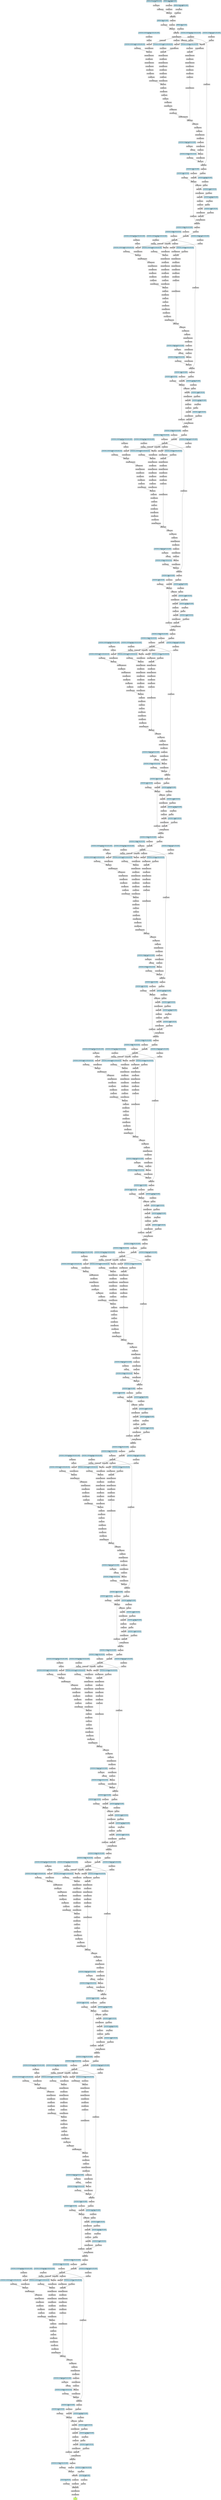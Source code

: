 digraph {
	graph [size="441.15,441.15"]
	node [align=left fontname=monospace fontsize=10 height=0.2 ranksep=0.1 shape=box style=filled]
	139870432886512 [label="
 ()" fillcolor=darkolivegreen1]
	139870399800176 [label=NllLossBackward0]
	139870399800272 -> 139870399800176
	139870399800272 [label=LogSoftmaxBackward0]
	139870399775264 -> 139870399800272
	139870399775264 [label=AddmmBackward0]
	139871887907616 -> 139870399775264
	139870387434976 [label="classification_head.bias
 (2)" fillcolor=lightblue]
	139870387434976 -> 139871887907616
	139871887907616 [label=AccumulateGrad]
	139870399774928 -> 139870399775264
	139870399774928 [label=SelectBackward0]
	139870399775360 -> 139870399774928
	139870399775360 [label=SliceBackward0]
	139870399776416 -> 139870399775360
	139870399776416 [label=AddBackward0]
	139870399775984 -> 139870399776416
	139870399775984 [label=MulBackward0]
	139870399776224 -> 139870399775984
	139870399776224 [label=DivBackward0]
	139870399776608 -> 139870399776224
	139870399776608 [label=SubBackward0]
	139870399776800 -> 139870399776608
	139870399776800 [label=AddBackward0]
	139870399776176 -> 139870399776800
	139870399776176 [label=FusedDropoutBackward0]
	139870399777616 -> 139870399776176
	139870399777616 [label=AddBackward0]
	139870399777088 -> 139870399777616
	139870399777088 [label=UnsafeViewBackward0]
	139870399778432 -> 139870399777088
	139870399778432 [label=MmBackward0]
	139870399718064 -> 139870399778432
	139870399718064 [label=ViewBackward0]
	139870399718928 -> 139870399718064
	139870399718928 [label=GeluBackward0]
	139870399719408 -> 139870399718928
	139870399719408 [label=AddBackward0]
	139870399719552 -> 139870399719408
	139870399719552 [label=UnsafeViewBackward0]
	139870399719744 -> 139870399719552
	139870399719744 [label=MmBackward0]
	139870399720608 -> 139870399719744
	139870399720608 [label=ViewBackward0]
	139870399720704 -> 139870399720608
	139870399720704 [label=AddBackward0]
	139870399720512 -> 139870399720704
	139870399720512 [label=MulBackward0]
	139870399720896 -> 139870399720512
	139870399720896 [label=DivBackward0]
	139870399721088 -> 139870399720896
	139870399721088 [label=SubBackward0]
	139870399721328 -> 139870399721088
	139870399721328 [label=AddBackward0]
	139870399720080 -> 139870399721328
	139870399720080 [label=AddBackward0]
	139870399923392 -> 139870399720080
	139870399923392 [label=UnsafeViewBackward0]
	139870399923968 -> 139870399923392
	139870399923968 [label=MmBackward0]
	139870399925216 -> 139870399923968
	139870399925216 [label=ViewBackward0]
	139870399925792 -> 139870399925216
	139870399925792 [label=UnsafeViewBackward0]
	139870399925360 -> 139870399925792
	139870399925360 [label=CloneBackward0]
	139870399925984 -> 139870399925360
	139870399925984 [label=PermuteBackward0]
	139870399922288 -> 139870399925984
	139870399922288 [label=ReshapeAliasBackward0]
	139870399779024 -> 139870399922288
	139870399779024 [label=ViewBackward0]
	139870399779648 -> 139870399779024
	139870399779648 [label=PermuteBackward0]
	139870399779456 -> 139870399779648
	139870399779456 [label=ViewBackward0]
	139870399779840 -> 139870399779456
	139870399779840 [label=BmmBackward0]
	139870399780032 -> 139870399779840
	139870399780032 [label=ReshapeAliasBackward0]
	139870399780560 -> 139870399780032
	139870399780560 [label=PermuteBackward0]
	139870399780944 -> 139870399780560
	139870399780944 [label=PermuteBackward0]
	139870399781568 -> 139870399780944
	139870399781568 [label=UnsqueezeBackward0]
	139870399782144 -> 139870399781568
	139870399782144 [label=SoftmaxBackward0]
	139870399780272 -> 139870399782144
	139870399780272 [label=DivBackward0]
	139870441567232 -> 139870399780272
	139870441567232 [label=ViewBackward0]
	139870441568432 -> 139870441567232
	139870441568432 [label=PermuteBackward0]
	139870441566272 -> 139870441568432
	139870441566272 [label=ViewBackward0]
	139870441569680 -> 139870441566272
	139870441569680 [label=BmmBackward0]
	139870441568720 -> 139870441569680
	139870441568720 [label=UnsafeViewBackward0]
	139870441568000 -> 139870441568720
	139870441568000 [label=CloneBackward0]
	139870441568528 -> 139870441568000
	139870441568528 [label=PermuteBackward0]
	139870441568240 -> 139870441568528
	139870441568240 [label=PermuteBackward0]
	139870441567808 -> 139870441568240
	139870441567808 [label=UnsqueezeBackward0]
	139870441567616 -> 139870441567808
	139870441567616 [label=ReshapeAliasBackward0]
	139870441568288 -> 139870441567616
	139870441568288 [label=PermuteBackward0]
	139870441566800 -> 139870441568288
	139870441566800 [label=ReshapeAliasBackward0]
	139870441567184 -> 139870441566800
	139870441567184 [label=AddBackward0]
	139870550076624 -> 139870441567184
	139870550076624 [label=UnsafeViewBackward0]
	139870394866848 -> 139870550076624
	139870394866848 [label=MmBackward0]
	139870394865120 -> 139870394866848
	139870394865120 [label=ViewBackward0]
	139870394864208 -> 139870394865120
	139870394864208 [label=AddBackward0]
	139870394864880 -> 139870394864208
	139870394864880 [label=MulBackward0]
	139870394865600 -> 139870394864880
	139870394865600 [label=DivBackward0]
	139870427542864 -> 139870394865600
	139870427542864 [label=SubBackward0]
	139870427542672 -> 139870427542864
	139870427542672 [label=AddBackward0]
	139870427543248 -> 139870427542672
	139870427543248 [label=FusedDropoutBackward0]
	139870427544256 -> 139870427543248
	139870427544256 [label=AddBackward0]
	139870427545408 -> 139870427544256
	139870427545408 [label=UnsafeViewBackward0]
	139870427544304 -> 139870427545408
	139870427544304 [label=MmBackward0]
	139870427544208 -> 139870427544304
	139870427544208 [label=ViewBackward0]
	139870427544112 -> 139870427544208
	139870427544112 [label=GeluBackward0]
	139870427543200 -> 139870427544112
	139870427543200 [label=AddBackward0]
	139870427542480 -> 139870427543200
	139870427542480 [label=UnsafeViewBackward0]
	139870427542384 -> 139870427542480
	139870427542384 [label=MmBackward0]
	139870427541760 -> 139870427542384
	139870427541760 [label=ViewBackward0]
	139870427753104 -> 139870427541760
	139870427753104 [label=AddBackward0]
	139870427753296 -> 139870427753104
	139870427753296 [label=MulBackward0]
	139870427752528 -> 139870427753296
	139870427752528 [label=DivBackward0]
	139870427754352 -> 139870427752528
	139870427754352 [label=SubBackward0]
	139870427754400 -> 139870427754352
	139870427754400 [label=AddBackward0]
	139870427753872 -> 139870427754400
	139870427753872 [label=AddBackward0]
	139870427754448 -> 139870427753872
	139870427754448 [label=UnsafeViewBackward0]
	139870427752768 -> 139870427754448
	139870427752768 [label=MmBackward0]
	139870427752096 -> 139870427752768
	139870427752096 [label=ViewBackward0]
	139870427753152 -> 139870427752096
	139870427753152 [label=UnsafeViewBackward0]
	139870394841312 -> 139870427753152
	139870394841312 [label=CloneBackward0]
	139870394843040 -> 139870394841312
	139870394843040 [label=PermuteBackward0]
	139870643612832 -> 139870394843040
	139870643612832 [label=ReshapeAliasBackward0]
	139870643612064 -> 139870643612832
	139870643612064 [label=ViewBackward0]
	139870549101680 -> 139870643612064
	139870549101680 [label=PermuteBackward0]
	139870549102544 -> 139870549101680
	139870549102544 [label=ViewBackward0]
	139870549099472 -> 139870549102544
	139870549099472 [label=BmmBackward0]
	139870549102496 -> 139870549099472
	139870549102496 [label=ReshapeAliasBackward0]
	139870549098944 -> 139870549102496
	139870549098944 [label=PermuteBackward0]
	139870439130880 -> 139870549098944
	139870439130880 [label=PermuteBackward0]
	139870439129248 -> 139870439130880
	139870439129248 [label=UnsqueezeBackward0]
	139870439133136 -> 139870439129248
	139870439133136 [label=SoftmaxBackward0]
	139870439132944 -> 139870439133136
	139870439132944 [label=DivBackward0]
	139870439132896 -> 139870439132944
	139870439132896 [label=ViewBackward0]
	139870439131696 -> 139870439132896
	139870439131696 [label=PermuteBackward0]
	139870439132032 -> 139870439131696
	139870439132032 [label=ViewBackward0]
	139870439131312 -> 139870439132032
	139870439131312 [label=BmmBackward0]
	139870439130592 -> 139870439131312
	139870439130592 [label=UnsafeViewBackward0]
	139870439129392 -> 139870439130592
	139870439129392 [label=CloneBackward0]
	139870439132464 -> 139870439129392
	139870439132464 [label=PermuteBackward0]
	139870422088960 -> 139870439132464
	139870422088960 [label=PermuteBackward0]
	139870422089392 -> 139870422088960
	139870422089392 [label=UnsqueezeBackward0]
	139870422088288 -> 139870422089392
	139870422088288 [label=ReshapeAliasBackward0]
	139870422087376 -> 139870422088288
	139870422087376 [label=PermuteBackward0]
	139870550141056 -> 139870422087376
	139870550141056 [label=ReshapeAliasBackward0]
	139870422087040 -> 139870550141056
	139870422087040 [label=AddBackward0]
	139870643334736 -> 139870422087040
	139870643334736 [label=UnsafeViewBackward0]
	139870643333872 -> 139870643334736
	139870643333872 [label=MmBackward0]
	139870643333536 -> 139870643333872
	139870643333536 [label=ViewBackward0]
	139870643332144 -> 139870643333536
	139870643332144 [label=AddBackward0]
	139870643335072 -> 139870643332144
	139870643335072 [label=MulBackward0]
	139870643334784 -> 139870643335072
	139870643334784 [label=DivBackward0]
	139870643334496 -> 139870643334784
	139870643334496 [label=SubBackward0]
	139870643334400 -> 139870643334496
	139870643334400 [label=AddBackward0]
	139870643334160 -> 139870643334400
	139870643334160 [label=FusedDropoutBackward0]
	139870643333920 -> 139870643334160
	139870643333920 [label=AddBackward0]
	139870643333728 -> 139870643333920
	139870643333728 [label=UnsafeViewBackward0]
	139870643333584 -> 139870643333728
	139870643333584 [label=MmBackward0]
	139870643333392 -> 139870643333584
	139870643333392 [label=ViewBackward0]
	139870643333056 -> 139870643333392
	139870643333056 [label=GeluBackward0]
	139870643332912 -> 139870643333056
	139870643332912 [label=AddBackward0]
	139870643332768 -> 139870643332912
	139870643332768 [label=UnsafeViewBackward0]
	139870643332576 -> 139870643332768
	139870643332576 [label=MmBackward0]
	139870643332384 -> 139870643332576
	139870643332384 [label=ViewBackward0]
	139870643332096 -> 139870643332384
	139870643332096 [label=AddBackward0]
	139870643331952 -> 139870643332096
	139870643331952 [label=MulBackward0]
	139870643331808 -> 139870643331952
	139870643331808 [label=DivBackward0]
	139870643331664 -> 139870643331808
	139870643331664 [label=SubBackward0]
	139870643331568 -> 139870643331664
	139870643331568 [label=AddBackward0]
	139870643331376 -> 139870643331568
	139870643331376 [label=AddBackward0]
	139870643331232 -> 139870643331376
	139870643331232 [label=UnsafeViewBackward0]
	139870643331184 -> 139870643331232
	139870643331184 [label=MmBackward0]
	139870547128224 -> 139870643331184
	139870547128224 [label=ViewBackward0]
	139870547128272 -> 139870547128224
	139870547128272 [label=UnsafeViewBackward0]
	139870547128080 -> 139870547128272
	139870547128080 [label=CloneBackward0]
	139870547127936 -> 139870547128080
	139870547127936 [label=PermuteBackward0]
	139870547127744 -> 139870547127936
	139870547127744 [label=ReshapeAliasBackward0]
	139870547127504 -> 139870547127744
	139870547127504 [label=ViewBackward0]
	139870547127264 -> 139870547127504
	139870547127264 [label=PermuteBackward0]
	139870547127120 -> 139870547127264
	139870547127120 [label=ViewBackward0]
	139870547126976 -> 139870547127120
	139870547126976 [label=BmmBackward0]
	139870547126784 -> 139870547126976
	139870547126784 [label=ReshapeAliasBackward0]
	139870547126352 -> 139870547126784
	139870547126352 [label=PermuteBackward0]
	139870547126208 -> 139870547126352
	139870547126208 [label=PermuteBackward0]
	139870547126064 -> 139870547126208
	139870547126064 [label=UnsqueezeBackward0]
	139870547125968 -> 139870547126064
	139870547125968 [label=SoftmaxBackward0]
	139870547125824 -> 139870547125968
	139870547125824 [label=DivBackward0]
	139870547125680 -> 139870547125824
	139870547125680 [label=ViewBackward0]
	139870547125296 -> 139870547125680
	139870547125296 [label=PermuteBackward0]
	139870547125104 -> 139870547125296
	139870547125104 [label=ViewBackward0]
	139870547125008 -> 139870547125104
	139870547125008 [label=BmmBackward0]
	139870547124912 -> 139870547125008
	139870547124912 [label=UnsafeViewBackward0]
	139870547124720 -> 139870547124912
	139870547124720 [label=CloneBackward0]
	139870547124576 -> 139870547124720
	139870547124576 [label=PermuteBackward0]
	139870547124336 -> 139870547124576
	139870547124336 [label=PermuteBackward0]
	139870547124288 -> 139870547124336
	139870547124288 [label=UnsqueezeBackward0]
	139870523399856 -> 139870547124288
	139870523399856 [label=ReshapeAliasBackward0]
	139870523398032 -> 139870523399856
	139870523398032 [label=PermuteBackward0]
	139870523399184 -> 139870523398032
	139870523399184 [label=ReshapeAliasBackward0]
	139870523398656 -> 139870523399184
	139870523398656 [label=AddBackward0]
	139870523398272 -> 139870523398656
	139870523398272 [label=UnsafeViewBackward0]
	139870523397936 -> 139870523398272
	139870523397936 [label=MmBackward0]
	139870523397504 -> 139870523397936
	139870523397504 [label=ViewBackward0]
	139870523396976 -> 139870523397504
	139870523396976 [label=AddBackward0]
	139870523396736 -> 139870523396976
	139870523396736 [label=MulBackward0]
	139870523397312 -> 139870523396736
	139870523397312 [label=DivBackward0]
	139870427577072 -> 139870523397312
	139870427577072 [label=SubBackward0]
	139870427574432 -> 139870427577072
	139870427574432 [label=AddBackward0]
	139870427577408 -> 139870427574432
	139870427577408 [label=FusedDropoutBackward0]
	139870427577744 -> 139870427577408
	139870427577744 [label=AddBackward0]
	139870427577936 -> 139870427577744
	139870427577936 [label=UnsafeViewBackward0]
	139870427577696 -> 139870427577936
	139870427577696 [label=MmBackward0]
	139870427577120 -> 139870427577696
	139870427577120 [label=ViewBackward0]
	139870427576832 -> 139870427577120
	139870427576832 [label=GeluBackward0]
	139870427576736 -> 139870427576832
	139870427576736 [label=AddBackward0]
	139870427576640 -> 139870427576736
	139870427576640 [label=UnsafeViewBackward0]
	139870427576544 -> 139870427576640
	139870427576544 [label=MmBackward0]
	139870427576448 -> 139870427576544
	139870427576448 [label=ViewBackward0]
	139870427576304 -> 139870427576448
	139870427576304 [label=AddBackward0]
	139870427576208 -> 139870427576304
	139870427576208 [label=MulBackward0]
	139870427576112 -> 139870427576208
	139870427576112 [label=DivBackward0]
	139870427576016 -> 139870427576112
	139870427576016 [label=SubBackward0]
	139870427575872 -> 139870427576016
	139870427575872 [label=AddBackward0]
	139870427575776 -> 139870427575872
	139870427575776 [label=AddBackward0]
	139870427575584 -> 139870427575776
	139870427575584 [label=UnsafeViewBackward0]
	139870427575440 -> 139870427575584
	139870427575440 [label=MmBackward0]
	139870427575344 -> 139870427575440
	139870427575344 [label=ViewBackward0]
	139870427575200 -> 139870427575344
	139870427575200 [label=UnsafeViewBackward0]
	139870427575056 -> 139870427575200
	139870427575056 [label=CloneBackward0]
	139870427574960 -> 139870427575056
	139870427574960 [label=PermuteBackward0]
	139870427574864 -> 139870427574960
	139870427574864 [label=ReshapeAliasBackward0]
	139870427574768 -> 139870427574864
	139870427574768 [label=ViewBackward0]
	139870427574672 -> 139870427574768
	139870427574672 [label=PermuteBackward0]
	139870427574576 -> 139870427574672
	139870427574576 [label=ViewBackward0]
	139870427574480 -> 139870427574576
	139870427574480 [label=BmmBackward0]
	139870546984336 -> 139870427574480
	139870546984336 [label=ReshapeAliasBackward0]
	139870546984912 -> 139870546984336
	139870546984912 [label=PermuteBackward0]
	139870546984672 -> 139870546984912
	139870546984672 [label=PermuteBackward0]
	139870546984480 -> 139870546984672
	139870546984480 [label=UnsqueezeBackward0]
	139870546984192 -> 139870546984480
	139870546984192 [label=SoftmaxBackward0]
	139870546984048 -> 139870546984192
	139870546984048 [label=DivBackward0]
	139870546983856 -> 139870546984048
	139870546983856 [label=ViewBackward0]
	139870546983760 -> 139870546983856
	139870546983760 [label=PermuteBackward0]
	139870546983616 -> 139870546983760
	139870546983616 [label=ViewBackward0]
	139870546983520 -> 139870546983616
	139870546983520 [label=BmmBackward0]
	139870546983280 -> 139870546983520
	139870546983280 [label=UnsafeViewBackward0]
	139870546983136 -> 139870546983280
	139870546983136 [label=CloneBackward0]
	139870546983040 -> 139870546983136
	139870546983040 [label=PermuteBackward0]
	139870546982896 -> 139870546983040
	139870546982896 [label=PermuteBackward0]
	139870546982560 -> 139870546982896
	139870546982560 [label=UnsqueezeBackward0]
	139870546982464 -> 139870546982560
	139870546982464 [label=ReshapeAliasBackward0]
	139870546982320 -> 139870546982464
	139870546982320 [label=PermuteBackward0]
	139870546982224 -> 139870546982320
	139870546982224 [label=ReshapeAliasBackward0]
	139870546982032 -> 139870546982224
	139870546982032 [label=AddBackward0]
	139870546981840 -> 139870546982032
	139870546981840 [label=UnsafeViewBackward0]
	139870546981696 -> 139870546981840
	139870546981696 [label=MmBackward0]
	139870546981600 -> 139870546981696
	139870546981600 [label=ViewBackward0]
	139870546981408 -> 139870546981600
	139870546981408 [label=AddBackward0]
	139870546981216 -> 139870546981408
	139870546981216 [label=MulBackward0]
	139870546981120 -> 139870546981216
	139870546981120 [label=DivBackward0]
	139870546980976 -> 139870546981120
	139870546980976 [label=SubBackward0]
	139870546980928 -> 139870546980976
	139870546980928 [label=AddBackward0]
	139870427567824 -> 139870546980928
	139870427567824 [label=FusedDropoutBackward0]
	139870427568400 -> 139870427567824
	139870427568400 [label=AddBackward0]
	139870427569072 -> 139870427568400
	139870427569072 [label=UnsafeViewBackward0]
	139870427569264 -> 139870427569072
	139870427569264 [label=MmBackward0]
	139870427567248 -> 139870427569264
	139870427567248 [label=ViewBackward0]
	139870427570032 -> 139870427567248
	139870427570032 [label=GeluBackward0]
	139870427569888 -> 139870427570032
	139870427569888 [label=AddBackward0]
	139870427569744 -> 139870427569888
	139870427569744 [label=UnsafeViewBackward0]
	139870427569648 -> 139870427569744
	139870427569648 [label=MmBackward0]
	139870427569552 -> 139870427569648
	139870427569552 [label=ViewBackward0]
	139870427569312 -> 139870427569552
	139870427569312 [label=AddBackward0]
	139870427569120 -> 139870427569312
	139870427569120 [label=MulBackward0]
	139870427568928 -> 139870427569120
	139870427568928 [label=DivBackward0]
	139870427568688 -> 139870427568928
	139870427568688 [label=SubBackward0]
	139870427568592 -> 139870427568688
	139870427568592 [label=AddBackward0]
	139870427568352 -> 139870427568592
	139870427568352 [label=AddBackward0]
	139870427568208 -> 139870427568352
	139870427568208 [label=UnsafeViewBackward0]
	139870427568064 -> 139870427568208
	139870427568064 [label=MmBackward0]
	139870427567872 -> 139870427568064
	139870427567872 [label=ViewBackward0]
	139870427567632 -> 139870427567872
	139870427567632 [label=UnsafeViewBackward0]
	139870427567536 -> 139870427567632
	139870427567536 [label=CloneBackward0]
	139870427567440 -> 139870427567536
	139870427567440 [label=PermuteBackward0]
	139870427567200 -> 139870427567440
	139870427567200 [label=ReshapeAliasBackward0]
	139870427567104 -> 139870427567200
	139870427567104 [label=ViewBackward0]
	139870427567008 -> 139870427567104
	139870427567008 [label=PermuteBackward0]
	139870427566912 -> 139870427567008
	139870427566912 [label=ViewBackward0]
	139870427566816 -> 139870427566912
	139870427566816 [label=BmmBackward0]
	139870427566720 -> 139870427566816
	139870427566720 [label=ReshapeAliasBackward0]
	139870427566576 -> 139870427566720
	139870427566576 [label=PermuteBackward0]
	139870427566480 -> 139870427566576
	139870427566480 [label=PermuteBackward0]
	139870427566336 -> 139870427566480
	139870427566336 [label=UnsqueezeBackward0]
	139870427566192 -> 139870427566336
	139870427566192 [label=SoftmaxBackward0]
	139870427566672 -> 139870427566192
	139870427566672 [label=DivBackward0]
	139870550248224 -> 139870427566672
	139870550248224 [label=ViewBackward0]
	139870550247216 -> 139870550248224
	139870550247216 [label=PermuteBackward0]
	139870550246928 -> 139870550247216
	139870550246928 [label=ViewBackward0]
	139870550246592 -> 139870550246928
	139870550246592 [label=BmmBackward0]
	139870550246304 -> 139870550246592
	139870550246304 [label=UnsafeViewBackward0]
	139870550246016 -> 139870550246304
	139870550246016 [label=CloneBackward0]
	139870550245680 -> 139870550246016
	139870550245680 [label=PermuteBackward0]
	139870550245488 -> 139870550245680
	139870550245488 [label=PermuteBackward0]
	139870550245440 -> 139870550245488
	139870550245440 [label=UnsqueezeBackward0]
	139870548934416 -> 139870550245440
	139870548934416 [label=ReshapeAliasBackward0]
	139870548932544 -> 139870548934416
	139870548932544 [label=PermuteBackward0]
	139870548934464 -> 139870548932544
	139870548934464 [label=ReshapeAliasBackward0]
	139870548934320 -> 139870548934464
	139870548934320 [label=AddBackward0]
	139870548933984 -> 139870548934320
	139870548933984 [label=UnsafeViewBackward0]
	139870548933888 -> 139870548933984
	139870548933888 [label=MmBackward0]
	139870548933696 -> 139870548933888
	139870548933696 [label=ViewBackward0]
	139870548933552 -> 139870548933696
	139870548933552 [label=AddBackward0]
	139870548933456 -> 139870548933552
	139870548933456 [label=MulBackward0]
	139870548933264 -> 139870548933456
	139870548933264 [label=DivBackward0]
	139870548933120 -> 139870548933264
	139870548933120 [label=SubBackward0]
	139870548933024 -> 139870548933120
	139870548933024 [label=AddBackward0]
	139870548932928 -> 139870548933024
	139870548932928 [label=FusedDropoutBackward0]
	139870548932496 -> 139870548932928
	139870548932496 [label=AddBackward0]
	139870548932352 -> 139870548932496
	139870548932352 [label=UnsafeViewBackward0]
	139870548932160 -> 139870548932352
	139870548932160 [label=MmBackward0]
	139870548932064 -> 139870548932160
	139870548932064 [label=ViewBackward0]
	139870548931872 -> 139870548932064
	139870548931872 [label=GeluBackward0]
	139870548931776 -> 139870548931872
	139870548931776 [label=AddBackward0]
	139870548931536 -> 139870548931776
	139870548931536 [label=UnsafeViewBackward0]
	139870548931392 -> 139870548931536
	139870548931392 [label=MmBackward0]
	139870548931296 -> 139870548931392
	139870548931296 [label=ViewBackward0]
	139870548931104 -> 139870548931296
	139870548931104 [label=AddBackward0]
	139870548931008 -> 139870548931104
	139870548931008 [label=MulBackward0]
	139870548930912 -> 139870548931008
	139870548930912 [label=DivBackward0]
	139870548930816 -> 139870548930912
	139870548930816 [label=SubBackward0]
	139870548930720 -> 139870548930816
	139870548930720 [label=AddBackward0]
	139870548930624 -> 139870548930720
	139870548930624 [label=AddBackward0]
	139870643549904 -> 139870548930624
	139870643549904 [label=UnsafeViewBackward0]
	139870643551968 -> 139870643549904
	139870643551968 [label=MmBackward0]
	139870643551248 -> 139870643551968
	139870643551248 [label=ViewBackward0]
	139870643549136 -> 139870643551248
	139870643549136 [label=UnsafeViewBackward0]
	139870643552112 -> 139870643549136
	139870643552112 [label=CloneBackward0]
	139870643551728 -> 139870643552112
	139870643551728 [label=PermuteBackward0]
	139870643551632 -> 139870643551728
	139870643551632 [label=ReshapeAliasBackward0]
	139870643551344 -> 139870643551632
	139870643551344 [label=ViewBackward0]
	139870643551152 -> 139870643551344
	139870643551152 [label=PermuteBackward0]
	139870643550912 -> 139870643551152
	139870643550912 [label=ViewBackward0]
	139870643550768 -> 139870643550912
	139870643550768 [label=BmmBackward0]
	139870643550528 -> 139870643550768
	139870643550528 [label=ReshapeAliasBackward0]
	139870643550000 -> 139870643550528
	139870643550000 [label=PermuteBackward0]
	139870643549856 -> 139870643550000
	139870643549856 [label=PermuteBackward0]
	139870643549664 -> 139870643549856
	139870643549664 [label=UnsqueezeBackward0]
	139870643549472 -> 139870643549664
	139870643549472 [label=SoftmaxBackward0]
	139870643549328 -> 139870643549472
	139870643549328 [label=DivBackward0]
	139870643549280 -> 139870643549328
	139870643549280 [label=ViewBackward0]
	139870643549088 -> 139870643549280
	139870643549088 [label=PermuteBackward0]
	139870643548896 -> 139870643549088
	139870643548896 [label=ViewBackward0]
	139870643548752 -> 139870643548896
	139870643548752 [label=BmmBackward0]
	139870643548560 -> 139870643548752
	139870643548560 [label=UnsafeViewBackward0]
	139870643548416 -> 139870643548560
	139870643548416 [label=CloneBackward0]
	139870643548224 -> 139870643548416
	139870643548224 [label=PermuteBackward0]
	139870643552160 -> 139870643548224
	139870643552160 [label=PermuteBackward0]
	139870643548512 -> 139870643552160
	139870643548512 [label=UnsqueezeBackward0]
	139870522846560 -> 139870643548512
	139870522846560 [label=ReshapeAliasBackward0]
	139870522845984 -> 139870522846560
	139870522845984 [label=PermuteBackward0]
	139870522844544 -> 139870522845984
	139870522844544 [label=ReshapeAliasBackward0]
	139870522843536 -> 139870522844544
	139870522843536 [label=AddBackward0]
	139870522843296 -> 139870522843536
	139870522843296 [label=UnsafeViewBackward0]
	139870522843248 -> 139870522843296
	139870522843248 [label=MmBackward0]
	139870522963808 -> 139870522843248
	139870522963808 [label=ViewBackward0]
	139870522964432 -> 139870522963808
	139870522964432 [label=AddBackward0]
	139870522963904 -> 139870522964432
	139870522963904 [label=MulBackward0]
	139870522963616 -> 139870522963904
	139870522963616 [label=DivBackward0]
	139870522963232 -> 139870522963616
	139870522963232 [label=SubBackward0]
	139870522962992 -> 139870522963232
	139870522962992 [label=AddBackward0]
	139870522962848 -> 139870522962992
	139870522962848 [label=FusedDropoutBackward0]
	139870522962464 -> 139870522962848
	139870522962464 [label=AddBackward0]
	139870522962272 -> 139870522962464
	139870522962272 [label=UnsafeViewBackward0]
	139870522961984 -> 139870522962272
	139870522961984 [label=MmBackward0]
	139870522962656 -> 139870522961984
	139870522962656 [label=ViewBackward0]
	139870548909120 -> 139870522962656
	139870548909120 [label=GeluBackward0]
	139870548908928 -> 139870548909120
	139870548908928 [label=AddBackward0]
	139870548908496 -> 139870548908928
	139870548908496 [label=UnsafeViewBackward0]
	139870548908304 -> 139870548908496
	139870548908304 [label=MmBackward0]
	139870548908064 -> 139870548908304
	139870548908064 [label=ViewBackward0]
	139870548907680 -> 139870548908064
	139870548907680 [label=AddBackward0]
	139870548907488 -> 139870548907680
	139870548907488 [label=MulBackward0]
	139870548907152 -> 139870548907488
	139870548907152 [label=DivBackward0]
	139870548906960 -> 139870548907152
	139870548906960 [label=SubBackward0]
	139870548906864 -> 139870548906960
	139870548906864 [label=AddBackward0]
	139870548906720 -> 139870548906864
	139870548906720 [label=AddBackward0]
	139870548906048 -> 139870548906720
	139870548906048 [label=UnsafeViewBackward0]
	139870548906336 -> 139870548906048
	139870548906336 [label=MmBackward0]
	139870551395392 -> 139870548906336
	139870551395392 [label=ViewBackward0]
	139870551396016 -> 139870551395392
	139870551396016 [label=UnsafeViewBackward0]
	139870551395728 -> 139870551396016
	139870551395728 [label=CloneBackward0]
	139870551394960 -> 139870551395728
	139870551394960 [label=PermuteBackward0]
	139870551394576 -> 139870551394960
	139870551394576 [label=ReshapeAliasBackward0]
	139870551394240 -> 139870551394576
	139870551394240 [label=ViewBackward0]
	139870551394048 -> 139870551394240
	139870551394048 [label=PermuteBackward0]
	139870551393616 -> 139870551394048
	139870551393616 [label=ViewBackward0]
	139870551393280 -> 139870551393616
	139870551393280 [label=BmmBackward0]
	139870551396304 -> 139870551393280
	139870551396304 [label=ReshapeAliasBackward0]
	139870551396064 -> 139870551396304
	139870551396064 [label=PermuteBackward0]
	139870551395920 -> 139870551396064
	139870551395920 [label=PermuteBackward0]
	139870551395632 -> 139870551395920
	139870551395632 [label=UnsqueezeBackward0]
	139870551395536 -> 139870551395632
	139870551395536 [label=SoftmaxBackward0]
	139870551395440 -> 139870551395536
	139870551395440 [label=DivBackward0]
	139870551395296 -> 139870551395440
	139870551395296 [label=ViewBackward0]
	139870551395152 -> 139870551395296
	139870551395152 [label=PermuteBackward0]
	139870551395056 -> 139870551395152
	139870551395056 [label=ViewBackward0]
	139870551394816 -> 139870551395056
	139870551394816 [label=BmmBackward0]
	139870551394624 -> 139870551394816
	139870551394624 [label=UnsafeViewBackward0]
	139870551394336 -> 139870551394624
	139870551394336 [label=CloneBackward0]
	139870551394192 -> 139870551394336
	139870551394192 [label=PermuteBackward0]
	139870551393952 -> 139870551394192
	139870551393952 [label=PermuteBackward0]
	139870551393856 -> 139870551393952
	139870551393856 [label=UnsqueezeBackward0]
	139870551393760 -> 139870551393856
	139870551393760 [label=ReshapeAliasBackward0]
	139870551393472 -> 139870551393760
	139870551393472 [label=PermuteBackward0]
	139870551393376 -> 139870551393472
	139870551393376 [label=ReshapeAliasBackward0]
	139870551393136 -> 139870551393376
	139870551393136 [label=AddBackward0]
	139870551392944 -> 139870551393136
	139870551392944 [label=UnsafeViewBackward0]
	139870551392800 -> 139870551392944
	139870551392800 [label=MmBackward0]
	139870551392656 -> 139870551392800
	139870551392656 [label=ViewBackward0]
	139870551392464 -> 139870551392656
	139870551392464 [label=AddBackward0]
	139870551392368 -> 139870551392464
	139870551392368 [label=MulBackward0]
	139870551392320 -> 139870551392368
	139870551392320 [label=DivBackward0]
	139870546935616 -> 139870551392320
	139870546935616 [label=SubBackward0]
	139870546935328 -> 139870546935616
	139870546935328 [label=AddBackward0]
	139870546934608 -> 139870546935328
	139870546934608 [label=FusedDropoutBackward0]
	139870546933840 -> 139870546934608
	139870546933840 [label=AddBackward0]
	139870546933360 -> 139870546933840
	139870546933360 [label=UnsafeViewBackward0]
	139870546932784 -> 139870546933360
	139870546932784 [label=MmBackward0]
	139870546931872 -> 139870546932784
	139870546931872 [label=ViewBackward0]
	139870544174384 -> 139870546931872
	139870544174384 [label=GeluBackward0]
	139870544173904 -> 139870544174384
	139870544173904 [label=AddBackward0]
	139870544173376 -> 139870544173904
	139870544173376 [label=UnsafeViewBackward0]
	139870544172992 -> 139870544173376
	139870544172992 [label=MmBackward0]
	139870544172368 -> 139870544172992
	139870544172368 [label=ViewBackward0]
	139870544171168 -> 139870544172368
	139870544171168 [label=AddBackward0]
	139870544171072 -> 139870544171168
	139870544171072 [label=MulBackward0]
	139870544171360 -> 139870544171072
	139870544171360 [label=DivBackward0]
	139870439054160 -> 139870544171360
	139870439054160 [label=SubBackward0]
	139870439052768 -> 139870439054160
	139870439052768 [label=AddBackward0]
	139870439051808 -> 139870439052768
	139870439051808 [label=AddBackward0]
	139870439054592 -> 139870439051808
	139870439054592 [label=UnsafeViewBackward0]
	139870439053392 -> 139870439054592
	139870439053392 [label=MmBackward0]
	139870439052576 -> 139870439053392
	139870439052576 [label=ViewBackward0]
	139870439051328 -> 139870439052576
	139870439051328 [label=UnsafeViewBackward0]
	139870439051952 -> 139870439051328
	139870439051952 [label=CloneBackward0]
	139870548891824 -> 139870439051952
	139870548891824 [label=PermuteBackward0]
	139870548891392 -> 139870548891824
	139870548891392 [label=ReshapeAliasBackward0]
	139870548890576 -> 139870548891392
	139870548890576 [label=ViewBackward0]
	139870548893168 -> 139870548890576
	139870548893168 [label=PermuteBackward0]
	139870548892640 -> 139870548893168
	139870548892640 [label=ViewBackward0]
	139870548892448 -> 139870548892640
	139870548892448 [label=BmmBackward0]
	139870548892256 -> 139870548892448
	139870548892256 [label=ReshapeAliasBackward0]
	139870548892064 -> 139870548892256
	139870548892064 [label=PermuteBackward0]
	139870548891584 -> 139870548892064
	139870548891584 [label=PermuteBackward0]
	139870548891200 -> 139870548891584
	139870548891200 [label=UnsqueezeBackward0]
	139870548890864 -> 139870548891200
	139870548890864 [label=SoftmaxBackward0]
	139870548890720 -> 139870548890864
	139870548890720 [label=DivBackward0]
	139870548890384 -> 139870548890720
	139870548890384 [label=ViewBackward0]
	139870548890240 -> 139870548890384
	139870548890240 [label=PermuteBackward0]
	139870548890048 -> 139870548890240
	139870548890048 [label=ViewBackward0]
	139870548889760 -> 139870548890048
	139870548889760 [label=BmmBackward0]
	139870548889664 -> 139870548889760
	139870548889664 [label=UnsafeViewBackward0]
	139870549147024 -> 139870548889664
	139870549147024 [label=CloneBackward0]
	139870549146544 -> 139870549147024
	139870549146544 [label=PermuteBackward0]
	139870549146016 -> 139870549146544
	139870549146016 [label=PermuteBackward0]
	139870549145632 -> 139870549146016
	139870549145632 [label=UnsqueezeBackward0]
	139870549145056 -> 139870549145632
	139870549145056 [label=ReshapeAliasBackward0]
	139870549147600 -> 139870549145056
	139870549147600 [label=PermuteBackward0]
	139870549147456 -> 139870549147600
	139870549147456 [label=ReshapeAliasBackward0]
	139870549147360 -> 139870549147456
	139870549147360 [label=AddBackward0]
	139870549147264 -> 139870549147360
	139870549147264 [label=UnsafeViewBackward0]
	139870549147120 -> 139870549147264
	139870549147120 [label=MmBackward0]
	139870549146928 -> 139870549147120
	139870549146928 [label=ViewBackward0]
	139870549146736 -> 139870549146928
	139870549146736 [label=AddBackward0]
	139870549146640 -> 139870549146736
	139870549146640 [label=MulBackward0]
	139870549146496 -> 139870549146640
	139870549146496 [label=DivBackward0]
	139870549146400 -> 139870549146496
	139870549146400 [label=SubBackward0]
	139870549146256 -> 139870549146400
	139870549146256 [label=AddBackward0]
	139870549146160 -> 139870549146256
	139870549146160 [label=FusedDropoutBackward0]
	139870549145968 -> 139870549146160
	139870549145968 [label=AddBackward0]
	139870549145872 -> 139870549145968
	139870549145872 [label=UnsafeViewBackward0]
	139870549145680 -> 139870549145872
	139870549145680 [label=MmBackward0]
	139870549145536 -> 139870549145680
	139870549145536 [label=ViewBackward0]
	139870549145392 -> 139870549145536
	139870549145392 [label=GeluBackward0]
	139870549145296 -> 139870549145392
	139870549145296 [label=AddBackward0]
	139870549145152 -> 139870549145296
	139870549145152 [label=UnsafeViewBackward0]
	139870549145008 -> 139870549145152
	139870549145008 [label=MmBackward0]
	139870549144912 -> 139870549145008
	139870549144912 [label=ViewBackward0]
	139870549144768 -> 139870549144912
	139870549144768 [label=AddBackward0]
	139870549144672 -> 139870549144768
	139870549144672 [label=MulBackward0]
	139870549144576 -> 139870549144672
	139870549144576 [label=DivBackward0]
	139870549144432 -> 139870549144576
	139870549144432 [label=SubBackward0]
	139870549144336 -> 139870549144432
	139870549144336 [label=AddBackward0]
	139870549144144 -> 139870549144336
	139870549144144 [label=AddBackward0]
	139870549144000 -> 139870549144144
	139870549144000 [label=UnsafeViewBackward0]
	139870549143856 -> 139870549144000
	139870549143856 [label=MmBackward0]
	139870549143760 -> 139870549143856
	139870549143760 [label=ViewBackward0]
	139870549143616 -> 139870549143760
	139870549143616 [label=UnsafeViewBackward0]
	139870549143712 -> 139870549143616
	139870549143712 [label=CloneBackward0]
	139870547045056 -> 139870549143712
	139870547045056 [label=PermuteBackward0]
	139870547044576 -> 139870547045056
	139870547044576 [label=ReshapeAliasBackward0]
	139870547043952 -> 139870547044576
	139870547043952 [label=ViewBackward0]
	139870547043664 -> 139870547043952
	139870547043664 [label=PermuteBackward0]
	139870547042992 -> 139870547043664
	139870547042992 [label=ViewBackward0]
	139870547042368 -> 139870547042992
	139870547042368 [label=BmmBackward0]
	139870547046016 -> 139870547042368
	139870547046016 [label=ReshapeAliasBackward0]
	139870547045440 -> 139870547046016
	139870547045440 [label=PermuteBackward0]
	139870547044720 -> 139870547045440
	139870547044720 [label=PermuteBackward0]
	139870547044192 -> 139870547044720
	139870547044192 [label=UnsqueezeBackward0]
	139870547043712 -> 139870547044192
	139870547043712 [label=SoftmaxBackward0]
	139870547043376 -> 139870547043712
	139870547043376 [label=DivBackward0]
	139870547042800 -> 139870547043376
	139870547042800 [label=ViewBackward0]
	139870547042416 -> 139870547042800
	139870547042416 [label=PermuteBackward0]
	139870547045776 -> 139870547042416
	139870547045776 [label=ViewBackward0]
	139870644036608 -> 139870547045776
	139870644036608 [label=BmmBackward0]
	139870644038720 -> 139870644036608
	139870644038720 [label=UnsafeViewBackward0]
	139870644037136 -> 139870644038720
	139870644037136 [label=CloneBackward0]
	139870644036512 -> 139870644037136
	139870644036512 [label=PermuteBackward0]
	139870644036224 -> 139870644036512
	139870644036224 [label=PermuteBackward0]
	139870644036032 -> 139870644036224
	139870644036032 [label=UnsqueezeBackward0]
	139870644035696 -> 139870644036032
	139870644035696 [label=ReshapeAliasBackward0]
	139870644035648 -> 139870644035696
	139870644035648 [label=PermuteBackward0]
	139870523445984 -> 139870644035648
	139870523445984 [label=ReshapeAliasBackward0]
	139870523449056 -> 139870523445984
	139870523449056 [label=AddBackward0]
	139870523448624 -> 139870523449056
	139870523448624 [label=UnsafeViewBackward0]
	139870523448288 -> 139870523448624
	139870523448288 [label=MmBackward0]
	139870523448096 -> 139870523448288
	139870523448096 [label=ViewBackward0]
	139870523447568 -> 139870523448096
	139870523447568 [label=AddBackward0]
	139870523447424 -> 139870523447568
	139870523447424 [label=MulBackward0]
	139870523445600 -> 139870523447424
	139870523445600 [label=DivBackward0]
	139870523445408 -> 139870523445600
	139870523445408 [label=SubBackward0]
	139870643510864 -> 139870523445408
	139870643510864 [label=AddBackward0]
	139870643509088 -> 139870643510864
	139870643509088 [label=FusedDropoutBackward0]
	139870643510960 -> 139870643509088
	139870643510960 [label=AddBackward0]
	139870643510240 -> 139870643510960
	139870643510240 [label=UnsafeViewBackward0]
	139870643509520 -> 139870643510240
	139870643509520 [label=MmBackward0]
	139870643508944 -> 139870643509520
	139870643508944 [label=ViewBackward0]
	139870643508368 -> 139870643508944
	139870643508368 [label=GeluBackward0]
	139870643507600 -> 139870643508368
	139870643507600 [label=AddBackward0]
	139870643511200 -> 139870643507600
	139870643511200 [label=UnsafeViewBackward0]
	139870643511104 -> 139870643511200
	139870643511104 [label=MmBackward0]
	139870643510912 -> 139870643511104
	139870643510912 [label=ViewBackward0]
	139870643510672 -> 139870643510912
	139870643510672 [label=AddBackward0]
	139870643510576 -> 139870643510672
	139870643510576 [label=MulBackward0]
	139870643510480 -> 139870643510576
	139870643510480 [label=DivBackward0]
	139870643510288 -> 139870643510480
	139870643510288 [label=SubBackward0]
	139870643510096 -> 139870643510288
	139870643510096 [label=AddBackward0]
	139870643510000 -> 139870643510096
	139870643510000 [label=AddBackward0]
	139870643509808 -> 139870643510000
	139870643509808 [label=UnsafeViewBackward0]
	139870643509712 -> 139870643509808
	139870643509712 [label=MmBackward0]
	139870643509616 -> 139870643509712
	139870643509616 [label=ViewBackward0]
	139870643509328 -> 139870643509616
	139870643509328 [label=UnsafeViewBackward0]
	139870643509232 -> 139870643509328
	139870643509232 [label=CloneBackward0]
	139870643508992 -> 139870643509232
	139870643508992 [label=PermuteBackward0]
	139870643508752 -> 139870643508992
	139870643508752 [label=ReshapeAliasBackward0]
	139870643508560 -> 139870643508752
	139870643508560 [label=ViewBackward0]
	139870643508320 -> 139870643508560
	139870643508320 [label=PermuteBackward0]
	139870643508176 -> 139870643508320
	139870643508176 [label=ViewBackward0]
	139870643508080 -> 139870643508176
	139870643508080 [label=BmmBackward0]
	139870643507984 -> 139870643508080
	139870643507984 [label=ReshapeAliasBackward0]
	139870643507840 -> 139870643507984
	139870643507840 [label=PermuteBackward0]
	139870643507696 -> 139870643507840
	139870643507696 [label=PermuteBackward0]
	139870643507552 -> 139870643507696
	139870643507552 [label=UnsqueezeBackward0]
	139870643507456 -> 139870643507552
	139870643507456 [label=SoftmaxBackward0]
	139870643507312 -> 139870643507456
	139870643507312 [label=DivBackward0]
	139870643507264 -> 139870643507312
	139870643507264 [label=ViewBackward0]
	139870544158384 -> 139870643507264
	139870544158384 [label=PermuteBackward0]
	139870544157136 -> 139870544158384
	139870544157136 [label=ViewBackward0]
	139870544156464 -> 139870544157136
	139870544156464 [label=BmmBackward0]
	139870544156128 -> 139870544156464
	139870544156128 [label=UnsafeViewBackward0]
	139870544155504 -> 139870544156128
	139870544155504 [label=CloneBackward0]
	139870544155312 -> 139870544155504
	139870544155312 [label=PermuteBackward0]
	139870544155120 -> 139870544155312
	139870544155120 [label=PermuteBackward0]
	139870544154880 -> 139870544155120
	139870544154880 [label=UnsqueezeBackward0]
	139870544154688 -> 139870544154880
	139870544154688 [label=ReshapeAliasBackward0]
	139870544155744 -> 139870544154688
	139870544155744 [label=PermuteBackward0]
	139870548738000 -> 139870544155744
	139870548738000 [label=ReshapeAliasBackward0]
	139870548737520 -> 139870548738000
	139870548737520 [label=AddBackward0]
	139870548737088 -> 139870548737520
	139870548737088 [label=UnsafeViewBackward0]
	139870548736512 -> 139870548737088
	139870548736512 [label=MmBackward0]
	139870548736080 -> 139870548736512
	139870548736080 [label=ViewBackward0]
	139870548735552 -> 139870548736080
	139870548735552 [label=AddBackward0]
	139870548735264 -> 139870548735552
	139870548735264 [label=MulBackward0]
	139870548734928 -> 139870548735264
	139870548734928 [label=DivBackward0]
	139870548734064 -> 139870548734928
	139870548734064 [label=SubBackward0]
	139870548735888 -> 139870548734064
	139870548735888 [label=AddBackward0]
	139870522916096 -> 139870548735888
	139870522916096 [label=FusedDropoutBackward0]
	139870522915808 -> 139870522916096
	139870522915808 [label=AddBackward0]
	139870522915616 -> 139870522915808
	139870522915616 [label=UnsafeViewBackward0]
	139870522915232 -> 139870522915616
	139870522915232 [label=MmBackward0]
	139870522914752 -> 139870522915232
	139870522914752 [label=ViewBackward0]
	139870522914224 -> 139870522914752
	139870522914224 [label=GeluBackward0]
	139870522914080 -> 139870522914224
	139870522914080 [label=AddBackward0]
	139870522912880 -> 139870522914080
	139870522912880 [label=UnsafeViewBackward0]
	139870522912832 -> 139870522912880
	139870522912832 [label=MmBackward0]
	139870439155168 -> 139870522912832
	139870439155168 [label=ViewBackward0]
	139870439156992 -> 139870439155168
	139870439156992 [label=AddBackward0]
	139870439156608 -> 139870439156992
	139870439156608 [label=MulBackward0]
	139870439156128 -> 139870439156608
	139870439156128 [label=DivBackward0]
	139870439155504 -> 139870439156128
	139870439155504 [label=SubBackward0]
	139870439155264 -> 139870439155504
	139870439155264 [label=AddBackward0]
	139870439154976 -> 139870439155264
	139870439154976 [label=AddBackward0]
	139870439154304 -> 139870439154976
	139870439154304 [label=UnsafeViewBackward0]
	139870439157616 -> 139870439154304
	139870439157616 [label=MmBackward0]
	139870439157376 -> 139870439157616
	139870439157376 [label=ViewBackward0]
	139870439157232 -> 139870439157376
	139870439157232 [label=UnsafeViewBackward0]
	139870439157040 -> 139870439157232
	139870439157040 [label=CloneBackward0]
	139870439156848 -> 139870439157040
	139870439156848 [label=PermuteBackward0]
	139870439156656 -> 139870439156848
	139870439156656 [label=ReshapeAliasBackward0]
	139870439156512 -> 139870439156656
	139870439156512 [label=ViewBackward0]
	139870439156416 -> 139870439156512
	139870439156416 [label=PermuteBackward0]
	139870439156320 -> 139870439156416
	139870439156320 [label=ViewBackward0]
	139870439156224 -> 139870439156320
	139870439156224 [label=BmmBackward0]
	139870439155888 -> 139870439156224
	139870439155888 [label=ReshapeAliasBackward0]
	139870439155744 -> 139870439155888
	139870439155744 [label=PermuteBackward0]
	139870439155456 -> 139870439155744
	139870439155456 [label=PermuteBackward0]
	139870439155216 -> 139870439155456
	139870439155216 [label=UnsqueezeBackward0]
	139870439155024 -> 139870439155216
	139870439155024 [label=SoftmaxBackward0]
	139870439154832 -> 139870439155024
	139870439154832 [label=DivBackward0]
	139870439154640 -> 139870439154832
	139870439154640 [label=ViewBackward0]
	139870439154448 -> 139870439154640
	139870439154448 [label=PermuteBackward0]
	139870439154208 -> 139870439154448
	139870439154208 [label=ViewBackward0]
	139870439154112 -> 139870439154208
	139870439154112 [label=BmmBackward0]
	139870439153920 -> 139870439154112
	139870439153920 [label=UnsafeViewBackward0]
	139870439153776 -> 139870439153920
	139870439153776 [label=CloneBackward0]
	139870439153872 -> 139870439153776
	139870439153872 [label=PermuteBackward0]
	139870551485744 -> 139870439153872
	139870551485744 [label=PermuteBackward0]
	139870551483872 -> 139870551485744
	139870551483872 [label=UnsqueezeBackward0]
	139870551483728 -> 139870551483872
	139870551483728 [label=ReshapeAliasBackward0]
	139870551483248 -> 139870551483728
	139870551483248 [label=PermuteBackward0]
	139870551483008 -> 139870551483248
	139870551483008 [label=ReshapeAliasBackward0]
	139870551482816 -> 139870551483008
	139870551482816 [label=AddBackward0]
	139870551486368 -> 139870551482816
	139870551486368 [label=UnsafeViewBackward0]
	139870551486224 -> 139870551486368
	139870551486224 [label=MmBackward0]
	139870551486128 -> 139870551486224
	139870551486128 [label=ViewBackward0]
	139870551485936 -> 139870551486128
	139870551485936 [label=AddBackward0]
	139870551485840 -> 139870551485936
	139870551485840 [label=MulBackward0]
	139870551485696 -> 139870551485840
	139870551485696 [label=DivBackward0]
	139870551485600 -> 139870551485696
	139870551485600 [label=SubBackward0]
	139870551485456 -> 139870551485600
	139870551485456 [label=AddBackward0]
	139870551485360 -> 139870551485456
	139870551485360 [label=FusedDropoutBackward0]
	139870551485120 -> 139870551485360
	139870551485120 [label=AddBackward0]
	139870551485024 -> 139870551485120
	139870551485024 [label=UnsafeViewBackward0]
	139870551484880 -> 139870551485024
	139870551484880 [label=MmBackward0]
	139870551484784 -> 139870551484880
	139870551484784 [label=ViewBackward0]
	139870551484592 -> 139870551484784
	139870551484592 [label=GeluBackward0]
	139870551484496 -> 139870551484592
	139870551484496 [label=AddBackward0]
	139870551484352 -> 139870551484496
	139870551484352 [label=UnsafeViewBackward0]
	139870551484256 -> 139870551484352
	139870551484256 [label=MmBackward0]
	139870551484160 -> 139870551484256
	139870551484160 [label=ViewBackward0]
	139870551484016 -> 139870551484160
	139870551484016 [label=AddBackward0]
	139870551483920 -> 139870551484016
	139870551483920 [label=MulBackward0]
	139870551483680 -> 139870551483920
	139870551483680 [label=DivBackward0]
	139870551483584 -> 139870551483680
	139870551483584 [label=SubBackward0]
	139870551483488 -> 139870551483584
	139870551483488 [label=AddBackward0]
	139870551483392 -> 139870551483488
	139870551483392 [label=AddBackward0]
	139870551483152 -> 139870551483392
	139870551483152 [label=UnsafeViewBackward0]
	139870551482864 -> 139870551483152
	139870551482864 [label=MmBackward0]
	139870551482720 -> 139870551482864
	139870551482720 [label=ViewBackward0]
	139870551482576 -> 139870551482720
	139870551482576 [label=UnsafeViewBackward0]
	139870551482432 -> 139870551482576
	139870551482432 [label=CloneBackward0]
	139870551482672 -> 139870551482432
	139870551482672 [label=PermuteBackward0]
	139870441774672 -> 139870551482672
	139870441774672 [label=ReshapeAliasBackward0]
	139870441774048 -> 139870441774672
	139870441774048 [label=ViewBackward0]
	139870441773808 -> 139870441774048
	139870441773808 [label=PermuteBackward0]
	139870441773184 -> 139870441773808
	139870441773184 [label=ViewBackward0]
	139870441772656 -> 139870441773184
	139870441772656 [label=BmmBackward0]
	139870441772272 -> 139870441772656
	139870441772272 [label=ReshapeAliasBackward0]
	139870441771696 -> 139870441772272
	139870441771696 [label=PermuteBackward0]
	139870441775056 -> 139870441771696
	139870441775056 [label=PermuteBackward0]
	139870441774912 -> 139870441775056
	139870441774912 [label=UnsqueezeBackward0]
	139870441774576 -> 139870441774912
	139870441774576 [label=SoftmaxBackward0]
	139870441774384 -> 139870441774576
	139870441774384 [label=DivBackward0]
	139870441774240 -> 139870441774384
	139870441774240 [label=ViewBackward0]
	139870441774144 -> 139870441774240
	139870441774144 [label=PermuteBackward0]
	139870441773856 -> 139870441774144
	139870441773856 [label=ViewBackward0]
	139870441773712 -> 139870441773856
	139870441773712 [label=BmmBackward0]
	139870441773520 -> 139870441773712
	139870441773520 [label=UnsafeViewBackward0]
	139870441773280 -> 139870441773520
	139870441773280 [label=CloneBackward0]
	139870441773136 -> 139870441773280
	139870441773136 [label=PermuteBackward0]
	139870441772944 -> 139870441773136
	139870441772944 [label=PermuteBackward0]
	139870441772848 -> 139870441772944
	139870441772848 [label=UnsqueezeBackward0]
	139870441772752 -> 139870441772848
	139870441772752 [label=ReshapeAliasBackward0]
	139870441772608 -> 139870441772752
	139870441772608 [label=PermuteBackward0]
	139870441772416 -> 139870441772608
	139870441772416 [label=ReshapeAliasBackward0]
	139870441772320 -> 139870441772416
	139870441772320 [label=AddBackward0]
	139870441772176 -> 139870441772320
	139870441772176 [label=UnsafeViewBackward0]
	139870441772032 -> 139870441772176
	139870441772032 [label=MmBackward0]
	139870441771888 -> 139870441772032
	139870441771888 [label=ViewBackward0]
	139870441771648 -> 139870441771888
	139870441771648 [label=FusedDropoutBackward0]
	139870441771552 -> 139870441771648
	139870441771552 [label=AddBackward0]
	139870441771456 -> 139870441771552
	139870441771456 [label=MulBackward0]
	139870441771312 -> 139870441771456
	139870441771312 [label=DivBackward0]
	139870441771168 -> 139870441771312
	139870441771168 [label=SubBackward0]
	139870441771072 -> 139870441771168
	139870441771072 [label=AddBackward0]
	139870643358160 -> 139870441771072
	139870643358160 [label=AddBackward0]
	139870643357344 -> 139870643358160
	139870643357344 [label=IndexBackward0]
	139870390707344 -> 139870643357344
	139871060632816 [label="embedding.token_embedding.weight
 (28996, 768)" fillcolor=lightblue]
	139871060632816 -> 139870390707344
	139870390707344 [label=AccumulateGrad]
	139870643357392 -> 139870643358160
	139870643357392 [label=IndexBackward0]
	139870390707248 -> 139870643357392
	139871060633056 [label="embedding.token_type_embedding.weight
 (2, 768)" fillcolor=lightblue]
	139871060633056 -> 139870390707248
	139870390707248 [label=AccumulateGrad]
	139870643358832 -> 139870441771072
	139870643358832 [label=IndexBackward0]
	139870390707056 -> 139870643358832
	139871060634896 [label="embedding.position_embedding.weight
 (512, 768)" fillcolor=lightblue]
	139871060634896 -> 139870390707056
	139870390707056 [label=AccumulateGrad]
	139870390708160 -> 139870441771456
	139870380714480 [label="embedding.layer_norm.weight
 (768)" fillcolor=lightblue]
	139870380714480 -> 139870390708160
	139870390708160 [label=AccumulateGrad]
	139870390708304 -> 139870441771552
	139870380712240 [label="embedding.layer_norm.bias
 (768)" fillcolor=lightblue]
	139870380712240 -> 139870390708304
	139870390708304 [label=AccumulateGrad]
	139870441771936 -> 139870441772032
	139870441771936 [label=TBackward0]
	139870390708592 -> 139870441771936
	139870386961200 [label="transformer.0.attention.pattern.project_key.weight
 (768, 768)" fillcolor=lightblue]
	139870386961200 -> 139870390708592
	139870390708592 [label=AccumulateGrad]
	139870390708976 -> 139870441772320
	139870386961280 [label="transformer.0.attention.pattern.project_key.bias
 (768)" fillcolor=lightblue]
	139870386961280 -> 139870390708976
	139870390708976 [label=AccumulateGrad]
	139870441773616 -> 139870441773712
	139870441773616 [label=UnsafeViewBackward0]
	139870441773040 -> 139870441773616
	139870441773040 [label=CloneBackward0]
	139870441772800 -> 139870441773040
	139870441772800 [label=PermuteBackward0]
	139870441772560 -> 139870441772800
	139870441772560 [label=PermuteBackward0]
	139870441772224 -> 139870441772560
	139870441772224 [label=UnsqueezeBackward0]
	139870441773424 -> 139870441772224
	139870441773424 [label=ReshapeAliasBackward0]
	139870441771216 -> 139870441773424
	139870441771216 [label=PermuteBackward0]
	139870441771600 -> 139870441771216
	139870441771600 [label=ReshapeAliasBackward0]
	139870441771360 -> 139870441771600
	139870441771360 [label=AddBackward0]
	139870441773376 -> 139870441771360
	139870441773376 [label=UnsafeViewBackward0]
	139870643358592 -> 139870441773376
	139870643358592 [label=MmBackward0]
	139870643357680 -> 139870643358592
	139870643357680 [label=ViewBackward0]
	139870441771648 -> 139870643357680
	139870643356624 -> 139870643358592
	139870643356624 [label=TBackward0]
	139870390706816 -> 139870643356624
	139870380712560 [label="transformer.0.attention.pattern.project_query.weight
 (768, 768)" fillcolor=lightblue]
	139870380712560 -> 139870390706816
	139870390706816 [label=AccumulateGrad]
	139870390707104 -> 139870441771360
	139870386960320 [label="transformer.0.attention.pattern.project_query.bias
 (768)" fillcolor=lightblue]
	139870386960320 -> 139870390707104
	139870390707104 [label=AccumulateGrad]
	139870441772464 -> 139870441772656
	139870441772464 [label=UnsafeViewBackward0]
	139870441775008 -> 139870441772464
	139870441775008 [label=CloneBackward0]
	139870441774432 -> 139870441775008
	139870441774432 [label=PermuteBackward0]
	139870441774192 -> 139870441774432
	139870441774192 [label=PermuteBackward0]
	139870441773760 -> 139870441774192
	139870441773760 [label=UnsqueezeBackward0]
	139870441773232 -> 139870441773760
	139870441773232 [label=ReshapeAliasBackward0]
	139870441772704 -> 139870441773232
	139870441772704 [label=PermuteBackward0]
	139870441771504 -> 139870441772704
	139870441771504 [label=ReshapeAliasBackward0]
	139870441771744 -> 139870441771504
	139870441771744 [label=AddBackward0]
	139870441771792 -> 139870441771744
	139870441771792 [label=UnsafeViewBackward0]
	139870643358928 -> 139870441771792
	139870643358928 [label=MmBackward0]
	139870643359456 -> 139870643358928
	139870643359456 [label=ViewBackward0]
	139870441771648 -> 139870643359456
	139870643356432 -> 139870643358928
	139870643356432 [label=TBackward0]
	139870390706720 -> 139870643356432
	139870386959680 [label="transformer.0.attention.project_value.weight
 (768, 768)" fillcolor=lightblue]
	139870386959680 -> 139870390706720
	139870390706720 [label=AccumulateGrad]
	139870390708208 -> 139870441771744
	139870386961360 [label="transformer.0.attention.project_value.bias
 (768)" fillcolor=lightblue]
	139870386961360 -> 139870390708208
	139870390708208 [label=AccumulateGrad]
	139870551482768 -> 139870551482864
	139870551482768 [label=TBackward0]
	139868521756416 -> 139870551482768
	139870386961120 [label="transformer.0.attention.project_out.weight
 (768, 768)" fillcolor=lightblue]
	139870386961120 -> 139868521756416
	139868521756416 [label=AccumulateGrad]
	139868521757616 -> 139870551483392
	139871060648720 [label="transformer.0.attention.project_out.bias
 (768)" fillcolor=lightblue]
	139871060648720 -> 139868521757616
	139868521757616 [label=AccumulateGrad]
	139870551483440 -> 139870551483488
	139870551483440 [label=CloneBackward0]
	139870441771648 -> 139870551483440
	139868521758576 -> 139870551483920
	139871060648160 [label="transformer.0.layer_norm.weight
 (768)" fillcolor=lightblue]
	139871060648160 -> 139868521758576
	139868521758576 [label=AccumulateGrad]
	139868521755504 -> 139870551484016
	139871060649600 [label="transformer.0.layer_norm.bias
 (768)" fillcolor=lightblue]
	139871060649600 -> 139868521755504
	139868521755504 [label=AccumulateGrad]
	139870551484208 -> 139870551484256
	139870551484208 [label=TBackward0]
	139868521758240 -> 139870551484208
	139871060649360 [label="transformer.0.residual.mlp1.weight
 (3072, 768)" fillcolor=lightblue]
	139871060649360 -> 139868521758240
	139868521758240 [label=AccumulateGrad]
	139868520972592 -> 139870551484496
	139871060649760 [label="transformer.0.residual.mlp1.bias
 (3072)" fillcolor=lightblue]
	139871060649760 -> 139868520972592
	139868520972592 [label=AccumulateGrad]
	139870551484832 -> 139870551484880
	139870551484832 [label=TBackward0]
	139868520972448 -> 139870551484832
	139871060649920 [label="transformer.0.residual.mlp2.weight
 (768, 3072)" fillcolor=lightblue]
	139871060649920 -> 139868520972448
	139868520972448 [label=AccumulateGrad]
	139868520973696 -> 139870551485120
	139871060648400 [label="transformer.0.residual.mlp2.bias
 (768)" fillcolor=lightblue]
	139871060648400 -> 139868520973696
	139868520973696 [label=AccumulateGrad]
	139870551485408 -> 139870551485456
	139870551485408 [label=CloneBackward0]
	139870551484016 -> 139870551485408
	139868520974656 -> 139870551485840
	139871060649120 [label="transformer.0.residual.layer_norm.weight
 (768)" fillcolor=lightblue]
	139871060649120 -> 139868520974656
	139868520974656 [label=AccumulateGrad]
	139868520974896 -> 139870551485936
	139871060649680 [label="transformer.0.residual.layer_norm.bias
 (768)" fillcolor=lightblue]
	139871060649680 -> 139868520974896
	139868520974896 [label=AccumulateGrad]
	139870551486176 -> 139870551486224
	139870551486176 [label=TBackward0]
	139868520974320 -> 139870551486176
	139871060648800 [label="transformer.1.attention.pattern.project_key.weight
 (768, 768)" fillcolor=lightblue]
	139871060648800 -> 139868520974320
	139868520974320 [label=AccumulateGrad]
	139868520975520 -> 139870551482816
	139871060648480 [label="transformer.1.attention.pattern.project_key.bias
 (768)" fillcolor=lightblue]
	139871060648480 -> 139868520975520
	139868520975520 [label=AccumulateGrad]
	139870439153968 -> 139870439154112
	139870439153968 [label=UnsafeViewBackward0]
	139870439153824 -> 139870439153968
	139870439153824 [label=CloneBackward0]
	139870551483824 -> 139870439153824
	139870551483824 [label=PermuteBackward0]
	139870551483104 -> 139870551483824
	139870551483104 [label=PermuteBackward0]
	139870551482480 -> 139870551483104
	139870551482480 [label=UnsqueezeBackward0]
	139870551485504 -> 139870551482480
	139870551485504 [label=ReshapeAliasBackward0]
	139870551486032 -> 139870551485504
	139870551486032 [label=PermuteBackward0]
	139870551485888 -> 139870551486032
	139870551485888 [label=ReshapeAliasBackward0]
	139870551485648 -> 139870551485888
	139870551485648 [label=AddBackward0]
	139870551485072 -> 139870551485648
	139870551485072 [label=UnsafeViewBackward0]
	139870551485312 -> 139870551485072
	139870551485312 [label=MmBackward0]
	139870551483536 -> 139870551485312
	139870551483536 [label=ViewBackward0]
	139870551485936 -> 139870551483536
	139870551484976 -> 139870551485312
	139870551484976 [label=TBackward0]
	139868521757856 -> 139870551484976
	139871060648560 [label="transformer.1.attention.pattern.project_query.weight
 (768, 768)" fillcolor=lightblue]
	139871060648560 -> 139868521757856
	139868521757856 [label=AccumulateGrad]
	139868520973984 -> 139870551485648
	139871060649440 [label="transformer.1.attention.pattern.project_query.bias
 (768)" fillcolor=lightblue]
	139871060649440 -> 139868520973984
	139868520973984 [label=AccumulateGrad]
	139870439155984 -> 139870439156224
	139870439155984 [label=UnsafeViewBackward0]
	139870439155312 -> 139870439155984
	139870439155312 [label=CloneBackward0]
	139870439154928 -> 139870439155312
	139870439154928 [label=PermuteBackward0]
	139870439154592 -> 139870439154928
	139870439154592 [label=PermuteBackward0]
	139870439154160 -> 139870439154592
	139870439154160 [label=UnsqueezeBackward0]
	139870439155840 -> 139870439154160
	139870439155840 [label=ReshapeAliasBackward0]
	139870551483296 -> 139870439155840
	139870551483296 [label=PermuteBackward0]
	139870551485552 -> 139870551483296
	139870551485552 [label=ReshapeAliasBackward0]
	139870551485984 -> 139870551485552
	139870551485984 [label=AddBackward0]
	139870551484448 -> 139870551485984
	139870551484448 [label=UnsafeViewBackward0]
	139870551485216 -> 139870551484448
	139870551485216 [label=MmBackward0]
	139870551484304 -> 139870551485216
	139870551484304 [label=ViewBackward0]
	139870551485936 -> 139870551484304
	139870551485168 -> 139870551485216
	139870551485168 [label=TBackward0]
	139868521758432 -> 139870551485168
	139871895476800 [label="transformer.1.attention.project_value.weight
 (768, 768)" fillcolor=lightblue]
	139871895476800 -> 139868521758432
	139868521758432 [label=AccumulateGrad]
	139868520974512 -> 139870551485984
	139870386886512 [label="transformer.1.attention.project_value.bias
 (768)" fillcolor=lightblue]
	139870386886512 -> 139868520974512
	139868520974512 [label=AccumulateGrad]
	139870439157424 -> 139870439157616
	139870439157424 [label=TBackward0]
	139871894779120 -> 139870439157424
	139870386888192 [label="transformer.1.attention.project_out.weight
 (768, 768)" fillcolor=lightblue]
	139870386888192 -> 139871894779120
	139871894779120 [label=AccumulateGrad]
	139871894780368 -> 139870439154976
	139870386888112 [label="transformer.1.attention.project_out.bias
 (768)" fillcolor=lightblue]
	139870386888112 -> 139871894780368
	139871894780368 [label=AccumulateGrad]
	139870439155072 -> 139870439155264
	139870439155072 [label=CloneBackward0]
	139870551485936 -> 139870439155072
	139871894780992 -> 139870439156608
	139870386886352 [label="transformer.1.layer_norm.weight
 (768)" fillcolor=lightblue]
	139870386886352 -> 139871894780992
	139871894780992 [label=AccumulateGrad]
	139871894781616 -> 139870439156992
	139870386887952 [label="transformer.1.layer_norm.bias
 (768)" fillcolor=lightblue]
	139870386887952 -> 139871894781616
	139871894781616 [label=AccumulateGrad]
	139870439154736 -> 139870522912832
	139870439154736 [label=TBackward0]
	139871894780656 -> 139870439154736
	139870386886032 [label="transformer.1.residual.mlp1.weight
 (3072, 768)" fillcolor=lightblue]
	139870386886032 -> 139871894780656
	139871894780656 [label=AccumulateGrad]
	139868520600144 -> 139870522914080
	139870386885872 [label="transformer.1.residual.mlp1.bias
 (3072)" fillcolor=lightblue]
	139870386885872 -> 139868520600144
	139868520600144 [label=AccumulateGrad]
	139870522914944 -> 139870522915232
	139870522914944 [label=TBackward0]
	139868520600576 -> 139870522914944
	139870386885232 [label="transformer.1.residual.mlp2.weight
 (768, 3072)" fillcolor=lightblue]
	139870386885232 -> 139868520600576
	139868520600576 [label=AccumulateGrad]
	139868520601632 -> 139870522915808
	139870386884912 [label="transformer.1.residual.mlp2.bias
 (768)" fillcolor=lightblue]
	139870386884912 -> 139868520601632
	139868520601632 [label=AccumulateGrad]
	139870522916288 -> 139870548735888
	139870522916288 [label=CloneBackward0]
	139870439156992 -> 139870522916288
	139868520602496 -> 139870548735264
	139870386885392 [label="transformer.1.residual.layer_norm.weight
 (768)" fillcolor=lightblue]
	139870386885392 -> 139868520602496
	139868520602496 [label=AccumulateGrad]
	139868520602736 -> 139870548735552
	139870386886992 [label="transformer.1.residual.layer_norm.bias
 (768)" fillcolor=lightblue]
	139870386886992 -> 139868520602736
	139868520602736 [label=AccumulateGrad]
	139870548736128 -> 139870548736512
	139870548736128 [label=TBackward0]
	139868520602160 -> 139870548736128
	139870380592240 [label="transformer.2.attention.pattern.project_key.weight
 (768, 768)" fillcolor=lightblue]
	139870380592240 -> 139868520602160
	139868520602160 [label=AccumulateGrad]
	139868521386096 -> 139870548737520
	139870380592800 [label="transformer.2.attention.pattern.project_key.bias
 (768)" fillcolor=lightblue]
	139870380592800 -> 139868521386096
	139868521386096 [label=AccumulateGrad]
	139870544156368 -> 139870544156464
	139870544156368 [label=UnsafeViewBackward0]
	139870544155264 -> 139870544156368
	139870544155264 [label=CloneBackward0]
	139870544154736 -> 139870544155264
	139870544154736 [label=PermuteBackward0]
	139870544155648 -> 139870544154736
	139870544155648 [label=PermuteBackward0]
	139870548737136 -> 139870544155648
	139870548737136 [label=UnsqueezeBackward0]
	139870548737760 -> 139870548737136
	139870548737760 [label=ReshapeAliasBackward0]
	139870548735072 -> 139870548737760
	139870548735072 [label=PermuteBackward0]
	139870548735504 -> 139870548735072
	139870548735504 [label=ReshapeAliasBackward0]
	139870548736944 -> 139870548735504
	139870548736944 [label=AddBackward0]
	139870522915712 -> 139870548736944
	139870522915712 [label=UnsafeViewBackward0]
	139870522916000 -> 139870522915712
	139870522916000 [label=MmBackward0]
	139870522914656 -> 139870522916000
	139870522914656 [label=ViewBackward0]
	139870548735552 -> 139870522914656
	139870522915280 -> 139870522916000
	139870522915280 [label=TBackward0]
	139871894781904 -> 139870522915280
	139870380591520 [label="transformer.2.attention.pattern.project_query.weight
 (768, 768)" fillcolor=lightblue]
	139870380591520 -> 139871894781904
	139871894781904 [label=AccumulateGrad]
	139868520601968 -> 139870548736944
	139870380592320 [label="transformer.2.attention.pattern.project_query.bias
 (768)" fillcolor=lightblue]
	139870380592320 -> 139868520601968
	139868520601968 [label=AccumulateGrad]
	139870643508032 -> 139870643508080
	139870643508032 [label=UnsafeViewBackward0]
	139870643507648 -> 139870643508032
	139870643507648 [label=CloneBackward0]
	139870643507360 -> 139870643507648
	139870643507360 [label=PermuteBackward0]
	139870643507936 -> 139870643507360
	139870643507936 [label=PermuteBackward0]
	139870544156512 -> 139870643507936
	139870544156512 [label=UnsqueezeBackward0]
	139870544155456 -> 139870544156512
	139870544155456 [label=ReshapeAliasBackward0]
	139870544154928 -> 139870544155456
	139870544154928 [label=PermuteBackward0]
	139870548734112 -> 139870544154928
	139870548734112 [label=ReshapeAliasBackward0]
	139870548735696 -> 139870548734112
	139870548735696 [label=AddBackward0]
	139870548736752 -> 139870548735696
	139870548736752 [label=UnsafeViewBackward0]
	139870522915376 -> 139870548736752
	139870522915376 [label=MmBackward0]
	139870522914128 -> 139870522915376
	139870522914128 [label=ViewBackward0]
	139870548735552 -> 139870522914128
	139870522915904 -> 139870522915376
	139870522915904 [label=TBackward0]
	139871894780848 -> 139870522915904
	139870380591200 [label="transformer.2.attention.project_value.weight
 (768, 768)" fillcolor=lightblue]
	139870380591200 -> 139871894780848
	139871894780848 [label=AccumulateGrad]
	139868520602304 -> 139870548735696
	139870380591840 [label="transformer.2.attention.project_value.bias
 (768)" fillcolor=lightblue]
	139870380591840 -> 139868520602304
	139868520602304 [label=AccumulateGrad]
	139870643509664 -> 139870643509712
	139870643509664 [label=TBackward0]
	139868521389552 -> 139870643509664
	139870380591680 [label="transformer.2.attention.project_out.weight
 (768, 768)" fillcolor=lightblue]
	139870380591680 -> 139868521389552
	139868521389552 [label=AccumulateGrad]
	139868520993072 -> 139870643510000
	139870380591280 [label="transformer.2.attention.project_out.bias
 (768)" fillcolor=lightblue]
	139870380591280 -> 139868520993072
	139868520993072 [label=AccumulateGrad]
	139870643510048 -> 139870643510096
	139870643510048 [label=CloneBackward0]
	139870548735552 -> 139870643510048
	139868520993840 -> 139870643510576
	139870380591920 [label="transformer.2.layer_norm.weight
 (768)" fillcolor=lightblue]
	139870380591920 -> 139868520993840
	139868520993840 [label=AccumulateGrad]
	139868520993984 -> 139870643510672
	139870380591120 [label="transformer.2.layer_norm.bias
 (768)" fillcolor=lightblue]
	139870380591120 -> 139868520993984
	139868520993984 [label=AccumulateGrad]
	139870643511008 -> 139870643511104
	139870643511008 [label=TBackward0]
	139868520993504 -> 139870643511008
	139870387587408 [label="transformer.2.residual.mlp1.weight
 (3072, 768)" fillcolor=lightblue]
	139870387587408 -> 139868520993504
	139868520993504 [label=AccumulateGrad]
	139868520994656 -> 139870643507600
	139870387586608 [label="transformer.2.residual.mlp1.bias
 (3072)" fillcolor=lightblue]
	139870387586608 -> 139868520994656
	139868520994656 [label=AccumulateGrad]
	139870643509424 -> 139870643509520
	139870643509424 [label=TBackward0]
	139868520994992 -> 139870643509424
	139870387587088 [label="transformer.2.residual.mlp2.weight
 (768, 3072)" fillcolor=lightblue]
	139870387587088 -> 139868520994992
	139868520994992 [label=AccumulateGrad]
	139868520995376 -> 139870643510960
	139870387585808 [label="transformer.2.residual.mlp2.bias
 (768)" fillcolor=lightblue]
	139870387585808 -> 139868520995376
	139868520995376 [label=AccumulateGrad]
	139870643511056 -> 139870643510864
	139870643511056 [label=CloneBackward0]
	139870643510672 -> 139870643511056
	139868520996192 -> 139870523447424
	139870380592880 [label="transformer.2.residual.layer_norm.weight
 (768)" fillcolor=lightblue]
	139870380592880 -> 139868520996192
	139868520996192 [label=AccumulateGrad]
	139868520996528 -> 139870523447568
	139870380591440 [label="transformer.2.residual.layer_norm.bias
 (768)" fillcolor=lightblue]
	139870380591440 -> 139868520996528
	139868520996528 [label=AccumulateGrad]
	139870523448192 -> 139870523448288
	139870523448192 [label=TBackward0]
	139868520995856 -> 139870523448192
	139870387585728 [label="transformer.3.attention.pattern.project_key.weight
 (768, 768)" fillcolor=lightblue]
	139870387585728 -> 139868520995856
	139868520995856 [label=AccumulateGrad]
	139870424424016 -> 139870523449056
	139870387588928 [label="transformer.3.attention.pattern.project_key.bias
 (768)" fillcolor=lightblue]
	139870387588928 -> 139870424424016
	139870424424016 [label=AccumulateGrad]
	139870644035936 -> 139870644036608
	139870644035936 [label=UnsafeViewBackward0]
	139870644036320 -> 139870644035936
	139870644036320 [label=CloneBackward0]
	139870644035888 -> 139870644036320
	139870644035888 [label=PermuteBackward0]
	139870644038528 -> 139870644035888
	139870644038528 [label=PermuteBackward0]
	139870523448720 -> 139870644038528
	139870523448720 [label=UnsqueezeBackward0]
	139870523446176 -> 139870523448720
	139870523446176 [label=ReshapeAliasBackward0]
	139870523446608 -> 139870523446176
	139870523446608 [label=PermuteBackward0]
	139870523447472 -> 139870523446608
	139870523447472 [label=ReshapeAliasBackward0]
	139870523448960 -> 139870523447472
	139870523448960 [label=AddBackward0]
	139870643510384 -> 139870523448960
	139870643510384 [label=UnsafeViewBackward0]
	139870643507792 -> 139870643510384
	139870643507792 [label=MmBackward0]
	139870643510192 -> 139870643507792
	139870643510192 [label=ViewBackward0]
	139870523447568 -> 139870643510192
	139870643509952 -> 139870643507792
	139870643509952 [label=TBackward0]
	139868520994464 -> 139870643509952
	139870387586688 [label="transformer.3.attention.pattern.project_query.weight
 (768, 768)" fillcolor=lightblue]
	139870387586688 -> 139868520994464
	139868520994464 [label=AccumulateGrad]
	139868520995616 -> 139870523448960
	139870387587328 [label="transformer.3.attention.pattern.project_query.bias
 (768)" fillcolor=lightblue]
	139870387587328 -> 139868520995616
	139868520995616 [label=AccumulateGrad]
	139870547046064 -> 139870547042368
	139870547046064 [label=UnsafeViewBackward0]
	139870547044384 -> 139870547046064
	139870547044384 [label=CloneBackward0]
	139870547043520 -> 139870547044384
	139870547043520 [label=PermuteBackward0]
	139870547042752 -> 139870547043520
	139870547042752 [label=PermuteBackward0]
	139870547045488 -> 139870547042752
	139870547045488 [label=UnsqueezeBackward0]
	139870644036944 -> 139870547045488
	139870644036944 [label=ReshapeAliasBackward0]
	139870644037328 -> 139870644036944
	139870644037328 [label=PermuteBackward0]
	139870644037520 -> 139870644037328
	139870644037520 [label=ReshapeAliasBackward0]
	139870523447952 -> 139870644037520
	139870523447952 [label=AddBackward0]
	139870523449248 -> 139870523447952
	139870523449248 [label=UnsafeViewBackward0]
	139870643509568 -> 139870523449248
	139870643509568 [label=MmBackward0]
	139870643511152 -> 139870643509568
	139870643511152 [label=ViewBackward0]
	139870523447568 -> 139870643511152
	139870643511248 -> 139870643509568
	139870643511248 [label=TBackward0]
	139868520993744 -> 139870643511248
	139870387588448 [label="transformer.3.attention.project_value.weight
 (768, 768)" fillcolor=lightblue]
	139870387588448 -> 139868520993744
	139868520993744 [label=AccumulateGrad]
	139868520995952 -> 139870523447952
	139870387586768 [label="transformer.3.attention.project_value.bias
 (768)" fillcolor=lightblue]
	139870387586768 -> 139868520995952
	139868520995952 [label=AccumulateGrad]
	139870549143808 -> 139870549143856
	139870549143808 [label=TBackward0]
	139871895201152 -> 139870549143808
	139870387587008 [label="transformer.3.attention.project_out.weight
 (768, 768)" fillcolor=lightblue]
	139870387587008 -> 139871895201152
	139871895201152 [label=AccumulateGrad]
	139871895201968 -> 139870549144144
	139870387588608 [label="transformer.3.attention.project_out.bias
 (768)" fillcolor=lightblue]
	139870387588608 -> 139871895201968
	139871895201968 [label=AccumulateGrad]
	139870549144240 -> 139870549144336
	139870549144240 [label=CloneBackward0]
	139870523447568 -> 139870549144240
	139871895202592 -> 139870549144672
	139870387587248 [label="transformer.3.layer_norm.weight
 (768)" fillcolor=lightblue]
	139870387587248 -> 139871895202592
	139871895202592 [label=AccumulateGrad]
	139871895202784 -> 139870549144768
	139870387585568 [label="transformer.3.layer_norm.bias
 (768)" fillcolor=lightblue]
	139870387585568 -> 139871895202784
	139871895202784 [label=AccumulateGrad]
	139870549144960 -> 139870549145008
	139870549144960 [label=TBackward0]
	139871895202208 -> 139870549144960
	139870387586368 [label="transformer.3.residual.mlp1.weight
 (3072, 768)" fillcolor=lightblue]
	139870387586368 -> 139871895202208
	139871895202208 [label=AccumulateGrad]
	139871895203600 -> 139870549145296
	139870387589008 [label="transformer.3.residual.mlp1.bias
 (3072)" fillcolor=lightblue]
	139870387589008 -> 139871895203600
	139871895203600 [label=AccumulateGrad]
	139870549145584 -> 139870549145680
	139870549145584 [label=TBackward0]
	139872083697776 -> 139870549145584
	139870387585888 [label="transformer.3.residual.mlp2.weight
 (768, 3072)" fillcolor=lightblue]
	139870387585888 -> 139872083697776
	139872083697776 [label=AccumulateGrad]
	139872083698160 -> 139870549145968
	139870387586288 [label="transformer.3.residual.mlp2.bias
 (768)" fillcolor=lightblue]
	139870387586288 -> 139872083698160
	139872083698160 [label=AccumulateGrad]
	139870549146208 -> 139870549146256
	139870549146208 [label=CloneBackward0]
	139870549144768 -> 139870549146208
	139872083699408 -> 139870549146640
	139870387588528 [label="transformer.3.residual.layer_norm.weight
 (768)" fillcolor=lightblue]
	139870387588528 -> 139872083699408
	139872083699408 [label=AccumulateGrad]
	139872083699600 -> 139870549146736
	139870387588048 [label="transformer.3.residual.layer_norm.bias
 (768)" fillcolor=lightblue]
	139870387588048 -> 139872083699600
	139872083699600 [label=AccumulateGrad]
	139870549146976 -> 139870549147120
	139870549146976 [label=TBackward0]
	139872083698880 -> 139870549146976
	139870387585968 [label="transformer.4.attention.pattern.project_key.weight
 (768, 768)" fillcolor=lightblue]
	139870387585968 -> 139872083698880
	139872083698880 [label=AccumulateGrad]
	139872083700512 -> 139870549147360
	139870387587168 [label="transformer.4.attention.pattern.project_key.bias
 (768)" fillcolor=lightblue]
	139870387587168 -> 139872083700512
	139872083700512 [label=AccumulateGrad]
	139870548892208 -> 139870548889760
	139870548892208 [label=UnsafeViewBackward0]
	139870549146304 -> 139870548892208
	139870549146304 [label=CloneBackward0]
	139870549145200 -> 139870549146304
	139870549145200 [label=PermuteBackward0]
	139870549147552 -> 139870549145200
	139870549147552 [label=PermuteBackward0]
	139870549147312 -> 139870549147552
	139870549147312 [label=UnsqueezeBackward0]
	139870549147504 -> 139870549147312
	139870549147504 [label=ReshapeAliasBackward0]
	139870549146880 -> 139870549147504
	139870549146880 [label=PermuteBackward0]
	139870549146688 -> 139870549146880
	139870549146688 [label=ReshapeAliasBackward0]
	139870549146448 -> 139870549146688
	139870549146448 [label=AddBackward0]
	139870549145920 -> 139870549146448
	139870549145920 [label=UnsafeViewBackward0]
	139870549146112 -> 139870549145920
	139870549146112 [label=MmBackward0]
	139870549144384 -> 139870549146112
	139870549144384 [label=ViewBackward0]
	139870549146736 -> 139870549144384
	139870549145824 -> 139870549146112
	139870549145824 [label=TBackward0]
	139871895203408 -> 139870549145824
	139870387588208 [label="transformer.4.attention.pattern.project_query.weight
 (768, 768)" fillcolor=lightblue]
	139870387588208 -> 139871895203408
	139871895203408 [label=AccumulateGrad]
	139872083698592 -> 139870549146448
	139870387587648 [label="transformer.4.attention.pattern.project_query.bias
 (768)" fillcolor=lightblue]
	139870387587648 -> 139872083698592
	139872083698592 [label=AccumulateGrad]
	139870548892400 -> 139870548892448
	139870548892400 [label=UnsafeViewBackward0]
	139870548891488 -> 139870548892400
	139870548891488 [label=CloneBackward0]
	139870548890768 -> 139870548891488
	139870548890768 [label=PermuteBackward0]
	139870548890288 -> 139870548890768
	139870548890288 [label=PermuteBackward0]
	139870548889952 -> 139870548890288
	139870548889952 [label=UnsqueezeBackward0]
	139870548892112 -> 139870548889952
	139870548892112 [label=ReshapeAliasBackward0]
	139870549143952 -> 139870548892112
	139870549143952 [label=PermuteBackward0]
	139870549146352 -> 139870549143952
	139870549146352 [label=ReshapeAliasBackward0]
	139870549146784 -> 139870549146352
	139870549146784 [label=AddBackward0]
	139870549145248 -> 139870549146784
	139870549145248 [label=UnsafeViewBackward0]
	139870549147072 -> 139870549145248
	139870549147072 [label=MmBackward0]
	139870549145104 -> 139870549147072
	139870549145104 [label=ViewBackward0]
	139870549146736 -> 139870549145104
	139870549146064 -> 139870549147072
	139870549146064 [label=TBackward0]
	139871895202496 -> 139870549146064
	139870387586528 [label="transformer.4.attention.project_value.weight
 (768, 768)" fillcolor=lightblue]
	139870387586528 -> 139871895202496
	139871895202496 [label=AccumulateGrad]
	139872083698976 -> 139870549146784
	139870387585168 [label="transformer.4.attention.project_value.bias
 (768)" fillcolor=lightblue]
	139870387585168 -> 139872083698976
	139872083698976 [label=AccumulateGrad]
	139870439053104 -> 139870439053392
	139870439053104 [label=TBackward0]
	139868523138208 -> 139870439053104
	139870387586928 [label="transformer.4.attention.project_out.weight
 (768, 768)" fillcolor=lightblue]
	139870387586928 -> 139868523138208
	139868523138208 [label=AccumulateGrad]
	139868523138928 -> 139870439051808
	139870387586448 [label="transformer.4.attention.project_out.bias
 (768)" fillcolor=lightblue]
	139870387586448 -> 139868523138928
	139868523138928 [label=AccumulateGrad]
	139870439052384 -> 139870439052768
	139870439052384 [label=CloneBackward0]
	139870549146736 -> 139870439052384
	139871939667904 -> 139870544171072
	139870387588848 [label="transformer.4.layer_norm.weight
 (768)" fillcolor=lightblue]
	139870387588848 -> 139871939667904
	139871939667904 [label=AccumulateGrad]
	139871883176064 -> 139870544171168
	139870387587488 [label="transformer.4.layer_norm.bias
 (768)" fillcolor=lightblue]
	139870387587488 -> 139871883176064
	139871883176064 [label=AccumulateGrad]
	139870544172704 -> 139870544172992
	139870544172704 [label=TBackward0]
	139871883176016 -> 139870544172704
	139870387587728 [label="transformer.4.residual.mlp1.weight
 (3072, 768)" fillcolor=lightblue]
	139870387587728 -> 139871883176016
	139871883176016 [label=AccumulateGrad]
	139871883176448 -> 139870544173904
	139870387588368 [label="transformer.4.residual.mlp1.bias
 (3072)" fillcolor=lightblue]
	139870387588368 -> 139871883176448
	139871883176448 [label=AccumulateGrad]
	139870546932160 -> 139870546932784
	139870546932160 [label=TBackward0]
	139871883176736 -> 139870546932160
	139870387587888 [label="transformer.4.residual.mlp2.weight
 (768, 3072)" fillcolor=lightblue]
	139870387587888 -> 139871883176736
	139871883176736 [label=AccumulateGrad]
	139871883177360 -> 139870546933840
	139870387588288 [label="transformer.4.residual.mlp2.bias
 (768)" fillcolor=lightblue]
	139870387588288 -> 139871883177360
	139871883177360 [label=AccumulateGrad]
	139870546934752 -> 139870546935328
	139870546934752 [label=CloneBackward0]
	139870544171168 -> 139870546934752
	139872084111664 -> 139870551392368
	139870387587568 [label="transformer.4.residual.layer_norm.weight
 (768)" fillcolor=lightblue]
	139870387587568 -> 139872084111664
	139872084111664 [label=AccumulateGrad]
	139872084111952 -> 139870551392464
	139870387586848 [label="transformer.4.residual.layer_norm.bias
 (768)" fillcolor=lightblue]
	139870387586848 -> 139872084111952
	139872084111952 [label=AccumulateGrad]
	139870551392752 -> 139870551392800
	139870551392752 [label=TBackward0]
	139872084111712 -> 139870551392752
	139870387588688 [label="transformer.5.attention.pattern.project_key.weight
 (768, 768)" fillcolor=lightblue]
	139870387588688 -> 139872084111712
	139872084111712 [label=AccumulateGrad]
	139872084113344 -> 139870551393136
	139870387587968 [label="transformer.5.attention.pattern.project_key.bias
 (768)" fillcolor=lightblue]
	139870387587968 -> 139872084113344
	139872084113344 [label=AccumulateGrad]
	139870551394672 -> 139870551394816
	139870551394672 [label=UnsafeViewBackward0]
	139870551394096 -> 139870551394672
	139870551394096 [label=CloneBackward0]
	139870551393808 -> 139870551394096
	139870551393808 [label=PermuteBackward0]
	139870551393424 -> 139870551393808
	139870551393424 [label=PermuteBackward0]
	139870551393088 -> 139870551393424
	139870551393088 [label=UnsqueezeBackward0]
	139870551394480 -> 139870551393088
	139870551394480 [label=ReshapeAliasBackward0]
	139870551392512 -> 139870551394480
	139870551392512 [label=PermuteBackward0]
	139870551392416 -> 139870551392512
	139870551392416 [label=ReshapeAliasBackward0]
	139870546934992 -> 139870551392416
	139870546934992 [label=AddBackward0]
	139870546933600 -> 139870546934992
	139870546933600 [label=UnsafeViewBackward0]
	139870546933072 -> 139870546933600
	139870546933072 [label=MmBackward0]
	139870546935376 -> 139870546933072
	139870546935376 [label=ViewBackward0]
	139870551392464 -> 139870546935376
	139870544171120 -> 139870546933072
	139870544171120 [label=TBackward0]
	139871939666608 -> 139870544171120
	139870387588128 [label="transformer.5.attention.pattern.project_query.weight
 (768, 768)" fillcolor=lightblue]
	139870387588128 -> 139871939666608
	139871939666608 [label=AccumulateGrad]
	139871883177552 -> 139870546934992
	139870387586128 [label="transformer.5.attention.pattern.project_query.bias
 (768)" fillcolor=lightblue]
	139870387586128 -> 139871883177552
	139871883177552 [label=AccumulateGrad]
	139870551393040 -> 139870551393280
	139870551393040 [label=UnsafeViewBackward0]
	139870551395776 -> 139870551393040
	139870551395776 [label=CloneBackward0]
	139870551395488 -> 139870551395776
	139870551395488 [label=PermuteBackward0]
	139870551395248 -> 139870551395488
	139870551395248 [label=PermuteBackward0]
	139870551394912 -> 139870551395248
	139870551394912 [label=UnsqueezeBackward0]
	139870551394288 -> 139870551394912
	139870551394288 [label=ReshapeAliasBackward0]
	139870551393664 -> 139870551394288
	139870551393664 [label=PermuteBackward0]
	139870551392560 -> 139870551393664
	139870551392560 [label=ReshapeAliasBackward0]
	139870551394384 -> 139870551392560
	139870551394384 [label=AddBackward0]
	139870551396112 -> 139870551394384
	139870551396112 [label=UnsafeViewBackward0]
	139870546934224 -> 139870551396112
	139870546934224 [label=MmBackward0]
	139870544173184 -> 139870546934224
	139870544173184 [label=ViewBackward0]
	139870551392464 -> 139870544173184
	139870544173712 -> 139870546934224
	139870544173712 [label=TBackward0]
	139868523139024 -> 139870544173712
	139870387586208 [label="transformer.5.attention.project_value.weight
 (768, 768)" fillcolor=lightblue]
	139870387586208 -> 139868523139024
	139868523139024 [label=AccumulateGrad]
	139871883177888 -> 139870551394384
	139870387588768 [label="transformer.5.attention.project_value.bias
 (768)" fillcolor=lightblue]
	139870387588768 -> 139871883177888
	139871883177888 [label=AccumulateGrad]
	139870551395680 -> 139870548906336
	139870551395680 [label=TBackward0]
	139871885282032 -> 139870551395680
	139870387586048 [label="transformer.5.attention.project_out.weight
 (768, 768)" fillcolor=lightblue]
	139870387586048 -> 139871885282032
	139871885282032 [label=AccumulateGrad]
	139871885282416 -> 139870548906720
	139870387614800 [label="transformer.5.attention.project_out.bias
 (768)" fillcolor=lightblue]
	139870387614800 -> 139871885282416
	139871885282416 [label=AccumulateGrad]
	139870548906768 -> 139870548906864
	139870548906768 [label=CloneBackward0]
	139870551392464 -> 139870548906768
	139871885283184 -> 139870548907488
	139870387615360 [label="transformer.5.layer_norm.weight
 (768)" fillcolor=lightblue]
	139870387615360 -> 139871885283184
	139871885283184 [label=AccumulateGrad]
	139868520272464 -> 139870548907680
	139870387614880 [label="transformer.5.layer_norm.bias
 (768)" fillcolor=lightblue]
	139870387614880 -> 139868520272464
	139868520272464 [label=AccumulateGrad]
	139870548908160 -> 139870548908304
	139870548908160 [label=TBackward0]
	139868520272272 -> 139870548908160
	139870387616640 [label="transformer.5.residual.mlp1.weight
 (3072, 768)" fillcolor=lightblue]
	139870387616640 -> 139868520272272
	139868520272272 [label=AccumulateGrad]
	139868520273280 -> 139870548908928
	139870387617200 [label="transformer.5.residual.mlp1.bias
 (3072)" fillcolor=lightblue]
	139870387617200 -> 139868520273280
	139868520273280 [label=AccumulateGrad]
	139870548907344 -> 139870522961984
	139870548907344 [label=TBackward0]
	139868520273760 -> 139870548907344
	139870387614720 [label="transformer.5.residual.mlp2.weight
 (768, 3072)" fillcolor=lightblue]
	139870387614720 -> 139868520273760
	139868520273760 [label=AccumulateGrad]
	139868520274864 -> 139870522962464
	139870387616560 [label="transformer.5.residual.mlp2.bias
 (768)" fillcolor=lightblue]
	139870387616560 -> 139868520274864
	139868520274864 [label=AccumulateGrad]
	139870522962896 -> 139870522962992
	139870522962896 [label=CloneBackward0]
	139870548907680 -> 139870522962896
	139868521591232 -> 139870522963904
	139870387617600 [label="transformer.5.residual.layer_norm.weight
 (768)" fillcolor=lightblue]
	139870387617600 -> 139868521591232
	139868521591232 [label=AccumulateGrad]
	139868521591376 -> 139870522964432
	139870387614640 [label="transformer.5.residual.layer_norm.bias
 (768)" fillcolor=lightblue]
	139870387614640 -> 139868521591376
	139868521591376 [label=AccumulateGrad]
	139870522964624 -> 139870522843248
	139870522964624 [label=TBackward0]
	139868521591088 -> 139870522964624
	139870387617120 [label="transformer.6.attention.pattern.project_key.weight
 (768, 768)" fillcolor=lightblue]
	139870387617120 -> 139868521591088
	139868521591088 [label=AccumulateGrad]
	139868521592432 -> 139870522843536
	139870387617360 [label="transformer.6.attention.pattern.project_key.bias
 (768)" fillcolor=lightblue]
	139870387617360 -> 139868521592432
	139868521592432 [label=AccumulateGrad]
	139870643548656 -> 139870643548752
	139870643548656 [label=UnsafeViewBackward0]
	139870643552208 -> 139870643548656
	139870643552208 [label=CloneBackward0]
	139870643548464 -> 139870643552208
	139870643548464 [label=PermuteBackward0]
	139870522844736 -> 139870643548464
	139870522844736 [label=PermuteBackward0]
	139870522843344 -> 139870522844736
	139870522843344 [label=UnsqueezeBackward0]
	139870522846032 -> 139870522843344
	139870522846032 [label=ReshapeAliasBackward0]
	139870522963424 -> 139870522846032
	139870522963424 [label=PermuteBackward0]
	139870522964096 -> 139870522963424
	139870522964096 [label=ReshapeAliasBackward0]
	139870522963328 -> 139870522964096
	139870522963328 [label=AddBackward0]
	139870522962368 -> 139870522963328
	139870522962368 [label=UnsafeViewBackward0]
	139870522962560 -> 139870522962368
	139870522962560 [label=MmBackward0]
	139870548906912 -> 139870522962560
	139870548906912 [label=ViewBackward0]
	139870522964432 -> 139870548906912
	139870548909408 -> 139870522962560
	139870548909408 [label=TBackward0]
	139871885282800 -> 139870548909408
	139870387614320 [label="transformer.6.attention.pattern.project_query.weight
 (768, 768)" fillcolor=lightblue]
	139870387614320 -> 139871885282800
	139871885282800 [label=AccumulateGrad]
	139868520275248 -> 139870522963328
	139870387615600 [label="transformer.6.attention.pattern.project_query.bias
 (768)" fillcolor=lightblue]
	139870387615600 -> 139868520275248
	139868520275248 [label=AccumulateGrad]
	139870643550624 -> 139870643550768
	139870643550624 [label=UnsafeViewBackward0]
	139870643549760 -> 139870643550624
	139870643549760 [label=CloneBackward0]
	139870643549376 -> 139870643549760
	139870643549376 [label=PermuteBackward0]
	139870643549184 -> 139870643549376
	139870643549184 [label=PermuteBackward0]
	139870643548800 -> 139870643549184
	139870643548800 [label=UnsqueezeBackward0]
	139870643548272 -> 139870643548800
	139870643548272 [label=ReshapeAliasBackward0]
	139870643550048 -> 139870643548272
	139870643550048 [label=PermuteBackward0]
	139870522847136 -> 139870643550048
	139870522847136 [label=ReshapeAliasBackward0]
	139870522846848 -> 139870522847136
	139870522846848 [label=AddBackward0]
	139870522962224 -> 139870522846848
	139870522962224 [label=UnsafeViewBackward0]
	139870522963184 -> 139870522962224
	139870522963184 [label=MmBackward0]
	139870548908448 -> 139870522963184
	139870548908448 [label=ViewBackward0]
	139870522964432 -> 139870548908448
	139870548908832 -> 139870522963184
	139870548908832 [label=TBackward0]
	139871885283040 -> 139870548908832
	139870387617040 [label="transformer.6.attention.project_value.weight
 (768, 768)" fillcolor=lightblue]
	139870387617040 -> 139871885283040
	139871885283040 [label=AccumulateGrad]
	139868520275776 -> 139870522846848
	139870387617520 [label="transformer.6.attention.project_value.bias
 (768)" fillcolor=lightblue]
	139870387617520 -> 139868520275776
	139868520275776 [label=AccumulateGrad]
	139870643550960 -> 139870643551968
	139870643550960 [label=TBackward0]
	139868521620000 -> 139870643550960
	139870387617280 [label="transformer.6.attention.project_out.weight
 (768, 768)" fillcolor=lightblue]
	139870387617280 -> 139868521620000
	139868521620000 [label=AccumulateGrad]
	139868521621392 -> 139870548930624
	139870387615760 [label="transformer.6.attention.project_out.bias
 (768)" fillcolor=lightblue]
	139870387615760 -> 139868521621392
	139868521621392 [label=AccumulateGrad]
	139870548930672 -> 139870548930720
	139870548930672 [label=CloneBackward0]
	139870522964432 -> 139870548930672
	139868521622016 -> 139870548931008
	139870387617680 [label="transformer.6.layer_norm.weight
 (768)" fillcolor=lightblue]
	139870387617680 -> 139868521622016
	139868521622016 [label=AccumulateGrad]
	139868521622208 -> 139870548931104
	139870387615920 [label="transformer.6.layer_norm.bias
 (768)" fillcolor=lightblue]
	139870387615920 -> 139868521622208
	139868521622208 [label=AccumulateGrad]
	139870548931344 -> 139870548931392
	139870548931344 [label=TBackward0]
	139868521621776 -> 139870548931344
	139870387615280 [label="transformer.6.residual.mlp1.weight
 (3072, 768)" fillcolor=lightblue]
	139870387615280 -> 139868521621776
	139868521621776 [label=AccumulateGrad]
	139868521622928 -> 139870548931776
	139870387615440 [label="transformer.6.residual.mlp1.bias
 (3072)" fillcolor=lightblue]
	139870387615440 -> 139868521622928
	139868521622928 [label=AccumulateGrad]
	139870548932112 -> 139870548932160
	139870548932112 [label=TBackward0]
	139868521623264 -> 139870548932112
	139870387614240 [label="transformer.6.residual.mlp2.weight
 (768, 3072)" fillcolor=lightblue]
	139870387614240 -> 139868521623264
	139868521623264 [label=AccumulateGrad]
	139871933030896 -> 139870548932496
	139870387616320 [label="transformer.6.residual.mlp2.bias
 (768)" fillcolor=lightblue]
	139870387616320 -> 139871933030896
	139871933030896 [label=AccumulateGrad]
	139870548932976 -> 139870548933024
	139870548932976 [label=CloneBackward0]
	139870548931104 -> 139870548932976
	139871933033488 -> 139870548933456
	139870387617440 [label="transformer.6.residual.layer_norm.weight
 (768)" fillcolor=lightblue]
	139870387617440 -> 139871933033488
	139871933033488 [label=AccumulateGrad]
	139871933033872 -> 139870548933552
	139870387616000 [label="transformer.6.residual.layer_norm.bias
 (768)" fillcolor=lightblue]
	139870387616000 -> 139871933033872
	139871933033872 [label=AccumulateGrad]
	139870548933744 -> 139870548933888
	139870548933744 [label=TBackward0]
	139871933033344 -> 139870548933744
	139870387615200 [label="transformer.7.attention.pattern.project_key.weight
 (768, 768)" fillcolor=lightblue]
	139870387615200 -> 139871933033344
	139871933033344 [label=AccumulateGrad]
	139872084158352 -> 139870548934320
	139870387614160 [label="transformer.7.attention.pattern.project_key.bias
 (768)" fillcolor=lightblue]
	139870387614160 -> 139872084158352
	139872084158352 [label=AccumulateGrad]
	139870550246496 -> 139870550246592
	139870550246496 [label=UnsafeViewBackward0]
	139870550245632 -> 139870550246496
	139870550245632 [label=CloneBackward0]
	139870550246208 -> 139870550245632
	139870550246208 [label=PermuteBackward0]
	139870548934560 -> 139870550246208
	139870548934560 [label=PermuteBackward0]
	139870548934128 -> 139870548934560
	139870548934128 [label=UnsqueezeBackward0]
	139870548933792 -> 139870548934128
	139870548933792 [label=ReshapeAliasBackward0]
	139870548933648 -> 139870548933792
	139870548933648 [label=PermuteBackward0]
	139870548933504 -> 139870548933648
	139870548933504 [label=ReshapeAliasBackward0]
	139870548933168 -> 139870548933504
	139870548933168 [label=AddBackward0]
	139870548932448 -> 139870548933168
	139870548932448 [label=UnsafeViewBackward0]
	139870548932832 -> 139870548932448
	139870548932832 [label=MmBackward0]
	139870548930768 -> 139870548932832
	139870548930768 [label=ViewBackward0]
	139870548933552 -> 139870548930768
	139870548932304 -> 139870548932832
	139870548932304 [label=TBackward0]
	139868521619664 -> 139870548932304
	139870387615840 [label="transformer.7.attention.pattern.project_query.weight
 (768, 768)" fillcolor=lightblue]
	139870387615840 -> 139868521619664
	139868521619664 [label=AccumulateGrad]
	139868521621248 -> 139870548933168
	139870387615680 [label="transformer.7.attention.pattern.project_query.bias
 (768)" fillcolor=lightblue]
	139870387615680 -> 139868521621248
	139868521621248 [label=AccumulateGrad]
	139870427566768 -> 139870427566816
	139870427566768 [label=UnsafeViewBackward0]
	139870427566384 -> 139870427566768
	139870427566384 [label=CloneBackward0]
	139870427566288 -> 139870427566384
	139870427566288 [label=PermuteBackward0]
	139870550247600 -> 139870427566288
	139870550247600 [label=PermuteBackward0]
	139870550246688 -> 139870550247600
	139870550246688 [label=UnsqueezeBackward0]
	139870550245968 -> 139870550246688
	139870550245968 [label=ReshapeAliasBackward0]
	139870550246112 -> 139870550245968
	139870550246112 [label=PermuteBackward0]
	139870548933072 -> 139870550246112
	139870548933072 [label=ReshapeAliasBackward0]
	139870548933600 -> 139870548933072
	139870548933600 [label=AddBackward0]
	139870548931632 -> 139870548933600
	139870548931632 [label=UnsafeViewBackward0]
	139870548933312 -> 139870548931632
	139870548933312 [label=MmBackward0]
	139870548931440 -> 139870548933312
	139870548931440 [label=ViewBackward0]
	139870548933552 -> 139870548931440
	139870548932592 -> 139870548933312
	139870548932592 [label=TBackward0]
	139868521594784 -> 139870548932592
	139870387616960 [label="transformer.7.attention.project_value.weight
 (768, 768)" fillcolor=lightblue]
	139870387616960 -> 139868521594784
	139868521594784 [label=AccumulateGrad]
	139868521621200 -> 139870548933600
	139870387615120 [label="transformer.7.attention.project_value.bias
 (768)" fillcolor=lightblue]
	139870387615120 -> 139868521621200
	139868521621200 [label=AccumulateGrad]
	139870427567968 -> 139870427568064
	139870427567968 [label=TBackward0]
	139870511912752 -> 139870427567968
	139870387615520 [label="transformer.7.attention.project_out.weight
 (768, 768)" fillcolor=lightblue]
	139870387615520 -> 139870511912752
	139870511912752 [label=AccumulateGrad]
	139871975764992 -> 139870427568352
	139870387616880 [label="transformer.7.attention.project_out.bias
 (768)" fillcolor=lightblue]
	139870387616880 -> 139871975764992
	139871975764992 [label=AccumulateGrad]
	139870427568496 -> 139870427568592
	139870427568496 [label=CloneBackward0]
	139870548933552 -> 139870427568496
	139870436004096 -> 139870427569120
	139870387614560 [label="transformer.7.layer_norm.weight
 (768)" fillcolor=lightblue]
	139870387614560 -> 139870436004096
	139870436004096 [label=AccumulateGrad]
	139870436005680 -> 139870427569312
	139870387616080 [label="transformer.7.layer_norm.bias
 (768)" fillcolor=lightblue]
	139870387616080 -> 139870436005680
	139870436005680 [label=AccumulateGrad]
	139870427569600 -> 139870427569648
	139870427569600 [label=TBackward0]
	139870511913616 -> 139870427569600
	139870387616800 [label="transformer.7.residual.mlp1.weight
 (3072, 768)" fillcolor=lightblue]
	139870387616800 -> 139870511913616
	139870511913616 [label=AccumulateGrad]
	139871976845664 -> 139870427569888
	139870387614400 [label="transformer.7.residual.mlp1.bias
 (3072)" fillcolor=lightblue]
	139870387614400 -> 139871976845664
	139871976845664 [label=AccumulateGrad]
	139870427569456 -> 139870427569264
	139870427569456 [label=TBackward0]
	139870511913280 -> 139870427569456
	139870387613920 [label="transformer.7.residual.mlp2.weight
 (768, 3072)" fillcolor=lightblue]
	139870387613920 -> 139870511913280
	139870511913280 [label=AccumulateGrad]
	139871898020592 -> 139870427568400
	139870387616480 [label="transformer.7.residual.mlp2.bias
 (768)" fillcolor=lightblue]
	139870387616480 -> 139871898020592
	139871898020592 [label=AccumulateGrad]
	139870427566144 -> 139870546980928
	139870427566144 [label=CloneBackward0]
	139870427569312 -> 139870427566144
	139871898021648 -> 139870546981216
	139870387616400 [label="transformer.7.residual.layer_norm.weight
 (768)" fillcolor=lightblue]
	139870387616400 -> 139871898021648
	139871898021648 [label=AccumulateGrad]
	139871898021552 -> 139870546981408
	139870387613760 [label="transformer.7.residual.layer_norm.bias
 (768)" fillcolor=lightblue]
	139870387613760 -> 139871898021552
	139871898021552 [label=AccumulateGrad]
	139870546981648 -> 139870546981696
	139870546981648 [label=TBackward0]
	139871898328272 -> 139870546981648
	139870387616160 [label="transformer.8.attention.pattern.project_key.weight
 (768, 768)" fillcolor=lightblue]
	139870387616160 -> 139871898328272
	139871898328272 [label=AccumulateGrad]
	139871898019392 -> 139870546982032
	139870387614080 [label="transformer.8.attention.pattern.project_key.bias
 (768)" fillcolor=lightblue]
	139870387614080 -> 139871898019392
	139871898019392 [label=AccumulateGrad]
	139870546983424 -> 139870546983520
	139870546983424 [label=UnsafeViewBackward0]
	139870546982992 -> 139870546983424
	139870546982992 [label=CloneBackward0]
	139870546982512 -> 139870546982992
	139870546982512 [label=PermuteBackward0]
	139870546982272 -> 139870546982512
	139870546982272 [label=PermuteBackward0]
	139870546981888 -> 139870546982272
	139870546981888 [label=UnsqueezeBackward0]
	139870546983232 -> 139870546981888
	139870546983232 [label=ReshapeAliasBackward0]
	139870546981504 -> 139870546983232
	139870546981504 [label=PermuteBackward0]
	139870546981360 -> 139870546981504
	139870546981360 [label=ReshapeAliasBackward0]
	139870546981168 -> 139870546981360
	139870546981168 [label=AddBackward0]
	139870427568448 -> 139870546981168
	139870427568448 [label=UnsafeViewBackward0]
	139870427567392 -> 139870427568448
	139870427567392 [label=MmBackward0]
	139870427568640 -> 139870427567392
	139870427568640 [label=ViewBackward0]
	139870546981408 -> 139870427568640
	139870427568880 -> 139870427567392
	139870427568880 [label=TBackward0]
	139870511912032 -> 139870427568880
	139870387616720 [label="transformer.8.attention.pattern.project_query.weight
 (768, 768)" fillcolor=lightblue]
	139870387616720 -> 139870511912032
	139870511912032 [label=AccumulateGrad]
	139870511912080 -> 139870546981168
	139870387614480 [label="transformer.8.attention.pattern.project_query.bias
 (768)" fillcolor=lightblue]
	139870387614480 -> 139870511912080
	139870511912080 [label=AccumulateGrad]
	139870546981072 -> 139870427574480
	139870546981072 [label=UnsafeViewBackward0]
	139870546984576 -> 139870546981072
	139870546984576 [label=CloneBackward0]
	139870546984144 -> 139870546984576
	139870546984144 [label=PermuteBackward0]
	139870546983808 -> 139870546984144
	139870546983808 [label=PermuteBackward0]
	139870546983568 -> 139870546983808
	139870546983568 [label=UnsqueezeBackward0]
	139870546983088 -> 139870546983568
	139870546983088 [label=ReshapeAliasBackward0]
	139870546982368 -> 139870546983088
	139870546982368 [label=PermuteBackward0]
	139870546981024 -> 139870546982368
	139870546981024 [label=ReshapeAliasBackward0]
	139870546981456 -> 139870546981024
	139870546981456 [label=AddBackward0]
	139870546983184 -> 139870546981456
	139870546983184 [label=UnsafeViewBackward0]
	139870427566240 -> 139870546983184
	139870427566240 [label=MmBackward0]
	139870427569696 -> 139870427566240
	139870427569696 [label=ViewBackward0]
	139870546981408 -> 139870427569696
	139870427568016 -> 139870427566240
	139870427568016 [label=TBackward0]
	139870511912800 -> 139870427568016
	139870387614960 [label="transformer.8.attention.project_value.weight
 (768, 768)" fillcolor=lightblue]
	139870387614960 -> 139870511912800
	139870511912800 [label=AccumulateGrad]
	139870511911984 -> 139870546981456
	139870387616240 [label="transformer.8.attention.project_value.bias
 (768)" fillcolor=lightblue]
	139870387616240 -> 139870511911984
	139870511911984 [label=AccumulateGrad]
	139870427575392 -> 139870427575440
	139870427575392 [label=TBackward0]
	139871898327888 -> 139870427575392
	139870381722816 [label="transformer.8.attention.project_out.weight
 (768, 768)" fillcolor=lightblue]
	139870381722816 -> 139871898327888
	139871898327888 [label=AccumulateGrad]
	139868520916496 -> 139870427575776
	139870381721536 [label="transformer.8.attention.project_out.bias
 (768)" fillcolor=lightblue]
	139870381721536 -> 139868520916496
	139868520916496 [label=AccumulateGrad]
	139870427575824 -> 139870427575872
	139870427575824 [label=CloneBackward0]
	139870546981408 -> 139870427575824
	139868520916208 -> 139870427576208
	139870381722176 [label="transformer.8.layer_norm.weight
 (768)" fillcolor=lightblue]
	139870381722176 -> 139868520916208
	139868520916208 [label=AccumulateGrad]
	139868520916064 -> 139870427576304
	139870381721696 [label="transformer.8.layer_norm.bias
 (768)" fillcolor=lightblue]
	139870381721696 -> 139868520916064
	139868520916064 [label=AccumulateGrad]
	139870427576496 -> 139870427576544
	139870427576496 [label=TBackward0]
	139871898327504 -> 139870427576496
	139870381720896 [label="transformer.8.residual.mlp1.weight
 (3072, 768)" fillcolor=lightblue]
	139870381720896 -> 139871898327504
	139871898327504 [label=AccumulateGrad]
	139868520917360 -> 139870427576736
	139870381723536 [label="transformer.8.residual.mlp1.bias
 (3072)" fillcolor=lightblue]
	139870381723536 -> 139868520917360
	139868520917360 [label=AccumulateGrad]
	139870427578272 -> 139870427577696
	139870427578272 [label=TBackward0]
	139871898325824 -> 139870427578272
	139870381721296 [label="transformer.8.residual.mlp2.weight
 (768, 3072)" fillcolor=lightblue]
	139870381721296 -> 139871898325824
	139871898325824 [label=AccumulateGrad]
	139870435982256 -> 139870427577744
	139870381722576 [label="transformer.8.residual.mlp2.bias
 (768)" fillcolor=lightblue]
	139870381722576 -> 139870435982256
	139870435982256 [label=AccumulateGrad]
	139870427577312 -> 139870427574432
	139870427577312 [label=CloneBackward0]
	139870427576304 -> 139870427577312
	139868521028816 -> 139870523396736
	139870381721856 [label="transformer.8.residual.layer_norm.weight
 (768)" fillcolor=lightblue]
	139870381721856 -> 139868521028816
	139868521028816 [label=AccumulateGrad]
	139868521027040 -> 139870523396976
	139870381722896 [label="transformer.8.residual.layer_norm.bias
 (768)" fillcolor=lightblue]
	139870381722896 -> 139868521027040
	139868521027040 [label=AccumulateGrad]
	139870523397600 -> 139870523397936
	139870523397600 [label=TBackward0]
	139871898325104 -> 139870523397600
	139870381723216 [label="transformer.9.attention.pattern.project_key.weight
 (768, 768)" fillcolor=lightblue]
	139870381723216 -> 139871898325104
	139871898325104 [label=AccumulateGrad]
	139872084363872 -> 139870523398656
	139870381722976 [label="transformer.9.attention.pattern.project_key.bias
 (768)" fillcolor=lightblue]
	139870381722976 -> 139872084363872
	139872084363872 [label=AccumulateGrad]
	139870547124960 -> 139870547125008
	139870547124960 [label=UnsafeViewBackward0]
	139870547124480 -> 139870547124960
	139870547124480 [label=CloneBackward0]
	139870547124864 -> 139870547124480
	139870547124864 [label=PermuteBackward0]
	139870523398464 -> 139870547124864
	139870523398464 [label=PermuteBackward0]
	139870523398560 -> 139870523398464
	139870523398560 [label=UnsqueezeBackward0]
	139870523396784 -> 139870523398560
	139870523396784 [label=ReshapeAliasBackward0]
	139870523397264 -> 139870523396784
	139870523397264 [label=PermuteBackward0]
	139870523399472 -> 139870523397264
	139870523399472 [label=ReshapeAliasBackward0]
	139870427575728 -> 139870523399472
	139870427575728 [label=AddBackward0]
	139870427577840 -> 139870427575728
	139870427577840 [label=UnsafeViewBackward0]
	139870427577504 -> 139870427577840
	139870427577504 [label=MmBackward0]
	139870427575968 -> 139870427577504
	139870427575968 [label=ViewBackward0]
	139870523396976 -> 139870427575968
	139870427578032 -> 139870427577504
	139870427578032 [label=TBackward0]
	139870511914336 -> 139870427578032
	139870381722496 [label="transformer.9.attention.pattern.project_query.weight
 (768, 768)" fillcolor=lightblue]
	139870381722496 -> 139870511914336
	139870511914336 [label=AccumulateGrad]
	139870511913520 -> 139870427575728
	139870381723296 [label="transformer.9.attention.pattern.project_query.bias
 (768)" fillcolor=lightblue]
	139870381723296 -> 139870511913520
	139870511913520 [label=AccumulateGrad]
	139870547126880 -> 139870547126976
	139870547126880 [label=UnsafeViewBackward0]
	139870547126112 -> 139870547126880
	139870547126112 [label=CloneBackward0]
	139870547125872 -> 139870547126112
	139870547125872 [label=PermuteBackward0]
	139870547125440 -> 139870547125872
	139870547125440 [label=PermuteBackward0]
	139870547125056 -> 139870547125440
	139870547125056 [label=UnsqueezeBackward0]
	139870547124672 -> 139870547125056
	139870547124672 [label=ReshapeAliasBackward0]
	139870547124816 -> 139870547124672
	139870547124816 [label=PermuteBackward0]
	139870523396880 -> 139870547124816
	139870523396880 [label=ReshapeAliasBackward0]
	139870523398224 -> 139870523396880
	139870523398224 [label=AddBackward0]
	139870427576688 -> 139870523398224
	139870427576688 [label=UnsafeViewBackward0]
	139870427574528 -> 139870427576688
	139870427574528 [label=MmBackward0]
	139870427576592 -> 139870427574528
	139870427576592 [label=ViewBackward0]
	139870523396976 -> 139870427576592
	139870427577264 -> 139870427574528
	139870427577264 [label=TBackward0]
	139868521592096 -> 139870427577264
	139870381721776 [label="transformer.9.attention.project_value.weight
 (768, 768)" fillcolor=lightblue]
	139870381721776 -> 139868521592096
	139868521592096 [label=AccumulateGrad]
	139868521623168 -> 139870523398224
	139870381720736 [label="transformer.9.attention.project_value.bias
 (768)" fillcolor=lightblue]
	139870381720736 -> 139868521623168
	139868521623168 [label=AccumulateGrad]
	139870547127840 -> 139870643331184
	139870547127840 [label=TBackward0]
	139871898325872 -> 139870547127840
	139870384890000 [label="transformer.9.attention.project_out.weight
 (768, 768)" fillcolor=lightblue]
	139870384890000 -> 139871898325872
	139871898325872 [label=AccumulateGrad]
	139871934870672 -> 139870643331376
	139870384890160 [label="transformer.9.attention.project_out.bias
 (768)" fillcolor=lightblue]
	139870384890160 -> 139871934870672
	139871934870672 [label=AccumulateGrad]
	139870643331424 -> 139870643331568
	139870643331424 [label=CloneBackward0]
	139870523396976 -> 139870643331424
	139871934870000 -> 139870643331952
	139870387433936 [label="transformer.9.layer_norm.weight
 (768)" fillcolor=lightblue]
	139870387433936 -> 139871934870000
	139871934870000 [label=AccumulateGrad]
	139871934870432 -> 139870643332096
	139870387433856 [label="transformer.9.layer_norm.bias
 (768)" fillcolor=lightblue]
	139870387433856 -> 139871934870432
	139871934870432 [label=AccumulateGrad]
	139870643332432 -> 139870643332576
	139870643332432 [label=TBackward0]
	139871898327216 -> 139870643332432
	139870387433776 [label="transformer.9.residual.mlp1.weight
 (3072, 768)" fillcolor=lightblue]
	139870387433776 -> 139871898327216
	139871898327216 [label=AccumulateGrad]
	139870511916416 -> 139870643332912
	139870387434496 [label="transformer.9.residual.mlp1.bias
 (3072)" fillcolor=lightblue]
	139870387434496 -> 139870511916416
	139870511916416 [label=AccumulateGrad]
	139870643333488 -> 139870643333584
	139870643333488 [label=TBackward0]
	139870511912704 -> 139870643333488
	139870387433536 [label="transformer.9.residual.mlp2.weight
 (768, 3072)" fillcolor=lightblue]
	139870387433536 -> 139870511912704
	139870511912704 [label=AccumulateGrad]
	139870511917904 -> 139870643333920
	139870387434576 [label="transformer.9.residual.mlp2.bias
 (768)" fillcolor=lightblue]
	139870387434576 -> 139870511917904
	139870511917904 [label=AccumulateGrad]
	139870643334352 -> 139870643334400
	139870643334352 [label=CloneBackward0]
	139870643332096 -> 139870643334352
	139870511915120 -> 139870643335072
	139870387434016 [label="transformer.9.residual.layer_norm.weight
 (768)" fillcolor=lightblue]
	139870387434016 -> 139870511915120
	139870511915120 [label=AccumulateGrad]
	139870511917616 -> 139870643332144
	139870387434816 [label="transformer.9.residual.layer_norm.bias
 (768)" fillcolor=lightblue]
	139870387434816 -> 139870511917616
	139870511917616 [label=AccumulateGrad]
	139870643332816 -> 139870643333872
	139870643332816 [label=TBackward0]
	139870511913808 -> 139870643332816
	139870387434656 [label="transformer.10.attention.pattern.project_key.weight
 (768, 768)" fillcolor=lightblue]
	139870387434656 -> 139870511913808
	139870511913808 [label=AccumulateGrad]
	139870511915552 -> 139870422087040
	139870387437376 [label="transformer.10.attention.pattern.project_key.bias
 (768)" fillcolor=lightblue]
	139870387437376 -> 139870511915552
	139870511915552 [label=AccumulateGrad]
	139870439130928 -> 139870439131312
	139870439130928 [label=UnsafeViewBackward0]
	139870439129728 -> 139870439130928
	139870439129728 [label=CloneBackward0]
	139870422089680 -> 139870439129728
	139870422089680 [label=PermuteBackward0]
	139870422087184 -> 139870422089680
	139870422087184 [label=PermuteBackward0]
	139870422087952 -> 139870422087184
	139870422087952 [label=UnsqueezeBackward0]
	139870643332480 -> 139870422087952
	139870643332480 [label=ReshapeAliasBackward0]
	139870643334304 -> 139870643332480
	139870643334304 [label=PermuteBackward0]
	139870643334928 -> 139870643334304
	139870643334928 [label=ReshapeAliasBackward0]
	139870643335024 -> 139870643334928
	139870643335024 [label=AddBackward0]
	139870643333824 -> 139870643335024
	139870643333824 [label=UnsafeViewBackward0]
	139870643334112 -> 139870643333824
	139870643334112 [label=MmBackward0]
	139870643331616 -> 139870643334112
	139870643331616 [label=ViewBackward0]
	139870643332144 -> 139870643331616
	139870643333632 -> 139870643334112
	139870643333632 [label=TBackward0]
	139871885282464 -> 139870643333632
	139870387434336 [label="transformer.10.attention.pattern.project_query.weight
 (768, 768)" fillcolor=lightblue]
	139870387434336 -> 139871885282464
	139871885282464 [label=AccumulateGrad]
	139868520274528 -> 139870643335024
	139870387435296 [label="transformer.10.attention.pattern.project_query.bias
 (768)" fillcolor=lightblue]
	139870387435296 -> 139868520274528
	139868520274528 [label=AccumulateGrad]
	139870549098752 -> 139870549099472
	139870549098752 [label=UnsafeViewBackward0]
	139870439130400 -> 139870549098752
	139870439130400 [label=CloneBackward0]
	139870439133088 -> 139870439130400
	139870439133088 [label=PermuteBackward0]
	139870439132704 -> 139870439133088
	139870439132704 [label=PermuteBackward0]
	139870439131504 -> 139870439132704
	139870439131504 [label=UnsqueezeBackward0]
	139870439131264 -> 139870439131504
	139870439131264 [label=ReshapeAliasBackward0]
	139870422087664 -> 139870439131264
	139870422087664 [label=PermuteBackward0]
	139870422089200 -> 139870422087664
	139870422089200 [label=ReshapeAliasBackward0]
	139870643333680 -> 139870422089200
	139870643333680 [label=AddBackward0]
	139870643332864 -> 139870643333680
	139870643332864 [label=UnsafeViewBackward0]
	139870643334880 -> 139870643332864
	139870643334880 [label=MmBackward0]
	139870643332624 -> 139870643334880
	139870643332624 [label=ViewBackward0]
	139870643332144 -> 139870643332624
	139870643334016 -> 139870643334880
	139870643334016 [label=TBackward0]
	139868521579232 -> 139870643334016
	139870387435456 [label="transformer.10.attention.project_value.weight
 (768, 768)" fillcolor=lightblue]
	139870387435456 -> 139868521579232
	139868521579232 [label=AccumulateGrad]
	139868521582112 -> 139870643333680
	139870387435776 [label="transformer.10.attention.project_value.bias
 (768)" fillcolor=lightblue]
	139870387435776 -> 139868521582112
	139868521582112 [label=AccumulateGrad]
	139870427752432 -> 139870427752768
	139870427752432 [label=TBackward0]
	139868521592576 -> 139870427752432
	139870387435136 [label="transformer.10.attention.project_out.weight
 (768, 768)" fillcolor=lightblue]
	139870387435136 -> 139868521592576
	139868521592576 [label=AccumulateGrad]
	139871976930128 -> 139870427753872
	139870387437456 [label="transformer.10.attention.project_out.bias
 (768)" fillcolor=lightblue]
	139870387437456 -> 139871976930128
	139871976930128 [label=AccumulateGrad]
	139870427753968 -> 139870427754400
	139870427753968 [label=CloneBackward0]
	139870643332144 -> 139870427753968
	139871976929168 -> 139870427753296
	139870387435056 [label="transformer.10.layer_norm.weight
 (768)" fillcolor=lightblue]
	139870387435056 -> 139871976929168
	139871976929168 [label=AccumulateGrad]
	139871976929648 -> 139870427753104
	139870387436816 [label="transformer.10.layer_norm.bias
 (768)" fillcolor=lightblue]
	139870387436816 -> 139871976929648
	139871976929648 [label=AccumulateGrad]
	139870427542192 -> 139870427542384
	139870427542192 [label=TBackward0]
	139871885282320 -> 139870427542192
	139870387436736 [label="transformer.10.residual.mlp1.weight
 (3072, 768)" fillcolor=lightblue]
	139870387436736 -> 139871885282320
	139871885282320 [label=AccumulateGrad]
	139871976927440 -> 139870427543200
	139870387434096 [label="transformer.10.residual.mlp1.bias
 (3072)" fillcolor=lightblue]
	139870387434096 -> 139871976927440
	139871976927440 [label=AccumulateGrad]
	139870427545552 -> 139870427544304
	139870427545552 [label=TBackward0]
	139870511913712 -> 139870427545552
	139870387436576 [label="transformer.10.residual.mlp2.weight
 (768, 3072)" fillcolor=lightblue]
	139870387436576 -> 139870511913712
	139870511913712 [label=AccumulateGrad]
	139871976930800 -> 139870427544256
	139870387436016 [label="transformer.10.residual.mlp2.bias
 (768)" fillcolor=lightblue]
	139870387436016 -> 139871976930800
	139871976930800 [label=AccumulateGrad]
	139870427543056 -> 139870427542672
	139870427543056 [label=CloneBackward0]
	139870427753104 -> 139870427543056
	139871976931184 -> 139870394864880
	139870387435856 [label="transformer.10.residual.layer_norm.weight
 (768)" fillcolor=lightblue]
	139870387435856 -> 139871976931184
	139871976931184 [label=AccumulateGrad]
	139868522720464 -> 139870394864208
	139870387436656 [label="transformer.10.residual.layer_norm.bias
 (768)" fillcolor=lightblue]
	139870387436656 -> 139868522720464
	139868522720464 [label=AccumulateGrad]
	139870394866752 -> 139870394866848
	139870394866752 [label=TBackward0]
	139871933033584 -> 139870394866752
	139870387436176 [label="transformer.11.attention.pattern.project_key.weight
 (768, 768)" fillcolor=lightblue]
	139870387436176 -> 139871933033584
	139871933033584 [label=AccumulateGrad]
	139868521697872 -> 139870441567184
	139870387437136 [label="transformer.11.attention.pattern.project_key.bias
 (768)" fillcolor=lightblue]
	139870387437136 -> 139868521697872
	139868521697872 [label=AccumulateGrad]
	139870441569440 -> 139870441569680
	139870441569440 [label=UnsafeViewBackward0]
	139870441567904 -> 139870441569440
	139870441567904 [label=CloneBackward0]
	139870441567712 -> 139870441567904
	139870441567712 [label=PermuteBackward0]
	139870441567088 -> 139870441567712
	139870441567088 [label=PermuteBackward0]
	139870441569008 -> 139870441567088
	139870441569008 [label=UnsqueezeBackward0]
	139870394840496 -> 139870441569008
	139870394840496 [label=ReshapeAliasBackward0]
	139870394864784 -> 139870394840496
	139870394864784 [label=PermuteBackward0]
	139870394866416 -> 139870394864784
	139870394866416 [label=ReshapeAliasBackward0]
	139870427541568 -> 139870394866416
	139870427541568 [label=AddBackward0]
	139870427544880 -> 139870427541568
	139870427544880 [label=UnsafeViewBackward0]
	139870427542624 -> 139870427544880
	139870427542624 [label=MmBackward0]
	139870427543008 -> 139870427542624
	139870427543008 [label=ViewBackward0]
	139870394864208 -> 139870427543008
	139870427545168 -> 139870427542624
	139870427545168 [label=TBackward0]
	139871937449648 -> 139870427545168
	139870387436416 [label="transformer.11.attention.pattern.project_query.weight
 (768, 768)" fillcolor=lightblue]
	139870387436416 -> 139871937449648
	139871937449648 [label=AccumulateGrad]
	139868521620192 -> 139870427541568
	139870387434896 [label="transformer.11.attention.pattern.project_query.bias
 (768)" fillcolor=lightblue]
	139870387434896 -> 139868521620192
	139868521620192 [label=AccumulateGrad]
	139870399779936 -> 139870399779840
	139870399779936 [label=UnsafeViewBackward0]
	139870399780224 -> 139870399779936
	139870399780224 [label=CloneBackward0]
	139870399779312 -> 139870399780224
	139870399779312 [label=PermuteBackward0]
	139870399780368 -> 139870399779312
	139870399780368 [label=PermuteBackward0]
	139870441569248 -> 139870399780368
	139870441569248 [label=UnsqueezeBackward0]
	139870441568672 -> 139870441569248
	139870441568672 [label=ReshapeAliasBackward0]
	139870441567520 -> 139870441568672
	139870441567520 [label=PermuteBackward0]
	139870441569344 -> 139870441567520
	139870441569344 [label=ReshapeAliasBackward0]
	139870394867376 -> 139870441569344
	139870394867376 [label=AddBackward0]
	139870441566848 -> 139870394867376
	139870441566848 [label=UnsafeViewBackward0]
	139870427542432 -> 139870441566848
	139870427542432 [label=MmBackward0]
	139870427541856 -> 139870427542432
	139870427541856 [label=ViewBackward0]
	139870394864208 -> 139870427541856
	139870427543872 -> 139870427542432
	139870427543872 [label=TBackward0]
	139872084112720 -> 139870427543872
	139870387434176 [label="transformer.11.attention.project_value.weight
 (768, 768)" fillcolor=lightblue]
	139870387434176 -> 139872084112720
	139872084112720 [label=AccumulateGrad]
	139868521580768 -> 139870394867376
	139870387436336 [label="transformer.11.attention.project_value.bias
 (768)" fillcolor=lightblue]
	139870387436336 -> 139868521580768
	139868521580768 [label=AccumulateGrad]
	139870399924400 -> 139870399923968
	139870399924400 [label=TBackward0]
	139870424420848 -> 139870399924400
	139870387435616 [label="transformer.11.attention.project_out.weight
 (768, 768)" fillcolor=lightblue]
	139870387435616 -> 139870424420848
	139870424420848 [label=AccumulateGrad]
	139870509481600 -> 139870399720080
	139870387435936 [label="transformer.11.attention.project_out.bias
 (768)" fillcolor=lightblue]
	139870387435936 -> 139870509481600
	139870509481600 [label=AccumulateGrad]
	139870399922576 -> 139870399721328
	139870399922576 [label=CloneBackward0]
	139870394864208 -> 139870399922576
	139870509478096 -> 139870399720512
	139870387437056 [label="transformer.11.layer_norm.weight
 (768)" fillcolor=lightblue]
	139870387437056 -> 139870509478096
	139870509478096 [label=AccumulateGrad]
	139870509478336 -> 139870399720704
	139870387435216 [label="transformer.11.layer_norm.bias
 (768)" fillcolor=lightblue]
	139870387435216 -> 139870509478336
	139870509478336 [label=AccumulateGrad]
	139870399720032 -> 139870399719744
	139870399720032 [label=TBackward0]
	139871939839888 -> 139870399720032
	139870387433616 [label="transformer.11.residual.mlp1.weight
 (3072, 768)" fillcolor=lightblue]
	139870387433616 -> 139871939839888
	139871939839888 [label=AccumulateGrad]
	139871893820368 -> 139870399719408
	139870387434256 [label="transformer.11.residual.mlp1.bias
 (3072)" fillcolor=lightblue]
	139870387434256 -> 139871893820368
	139871893820368 [label=AccumulateGrad]
	139870399717632 -> 139870399778432
	139870399717632 [label=TBackward0]
	139868521622496 -> 139870399717632
	139870387435376 [label="transformer.11.residual.mlp2.weight
 (768, 3072)" fillcolor=lightblue]
	139870387435376 -> 139868521622496
	139868521622496 [label=AccumulateGrad]
	139871893822480 -> 139870399777616
	139870387437296 [label="transformer.11.residual.mlp2.bias
 (768)" fillcolor=lightblue]
	139870387437296 -> 139871893822480
	139871893822480 [label=AccumulateGrad]
	139870399776896 -> 139870399776800
	139870399776896 [label=CloneBackward0]
	139870399720704 -> 139870399776896
	139871893821616 -> 139870399775984
	139870387436256 [label="transformer.11.residual.layer_norm.weight
 (768)" fillcolor=lightblue]
	139870387436256 -> 139871893821616
	139871893821616 [label=AccumulateGrad]
	139871893822144 -> 139870399776416
	139870387433696 [label="transformer.11.residual.layer_norm.bias
 (768)" fillcolor=lightblue]
	139870387433696 -> 139871893822144
	139871893822144 [label=AccumulateGrad]
	139870399775216 -> 139870399775264
	139870399775216 [label=TBackward0]
	139868521620576 -> 139870399775216
	139870387434736 [label="classification_head.weight
 (2, 768)" fillcolor=lightblue]
	139870387434736 -> 139868521620576
	139868521620576 [label=AccumulateGrad]
	139870399800176 -> 139870432886512
}
